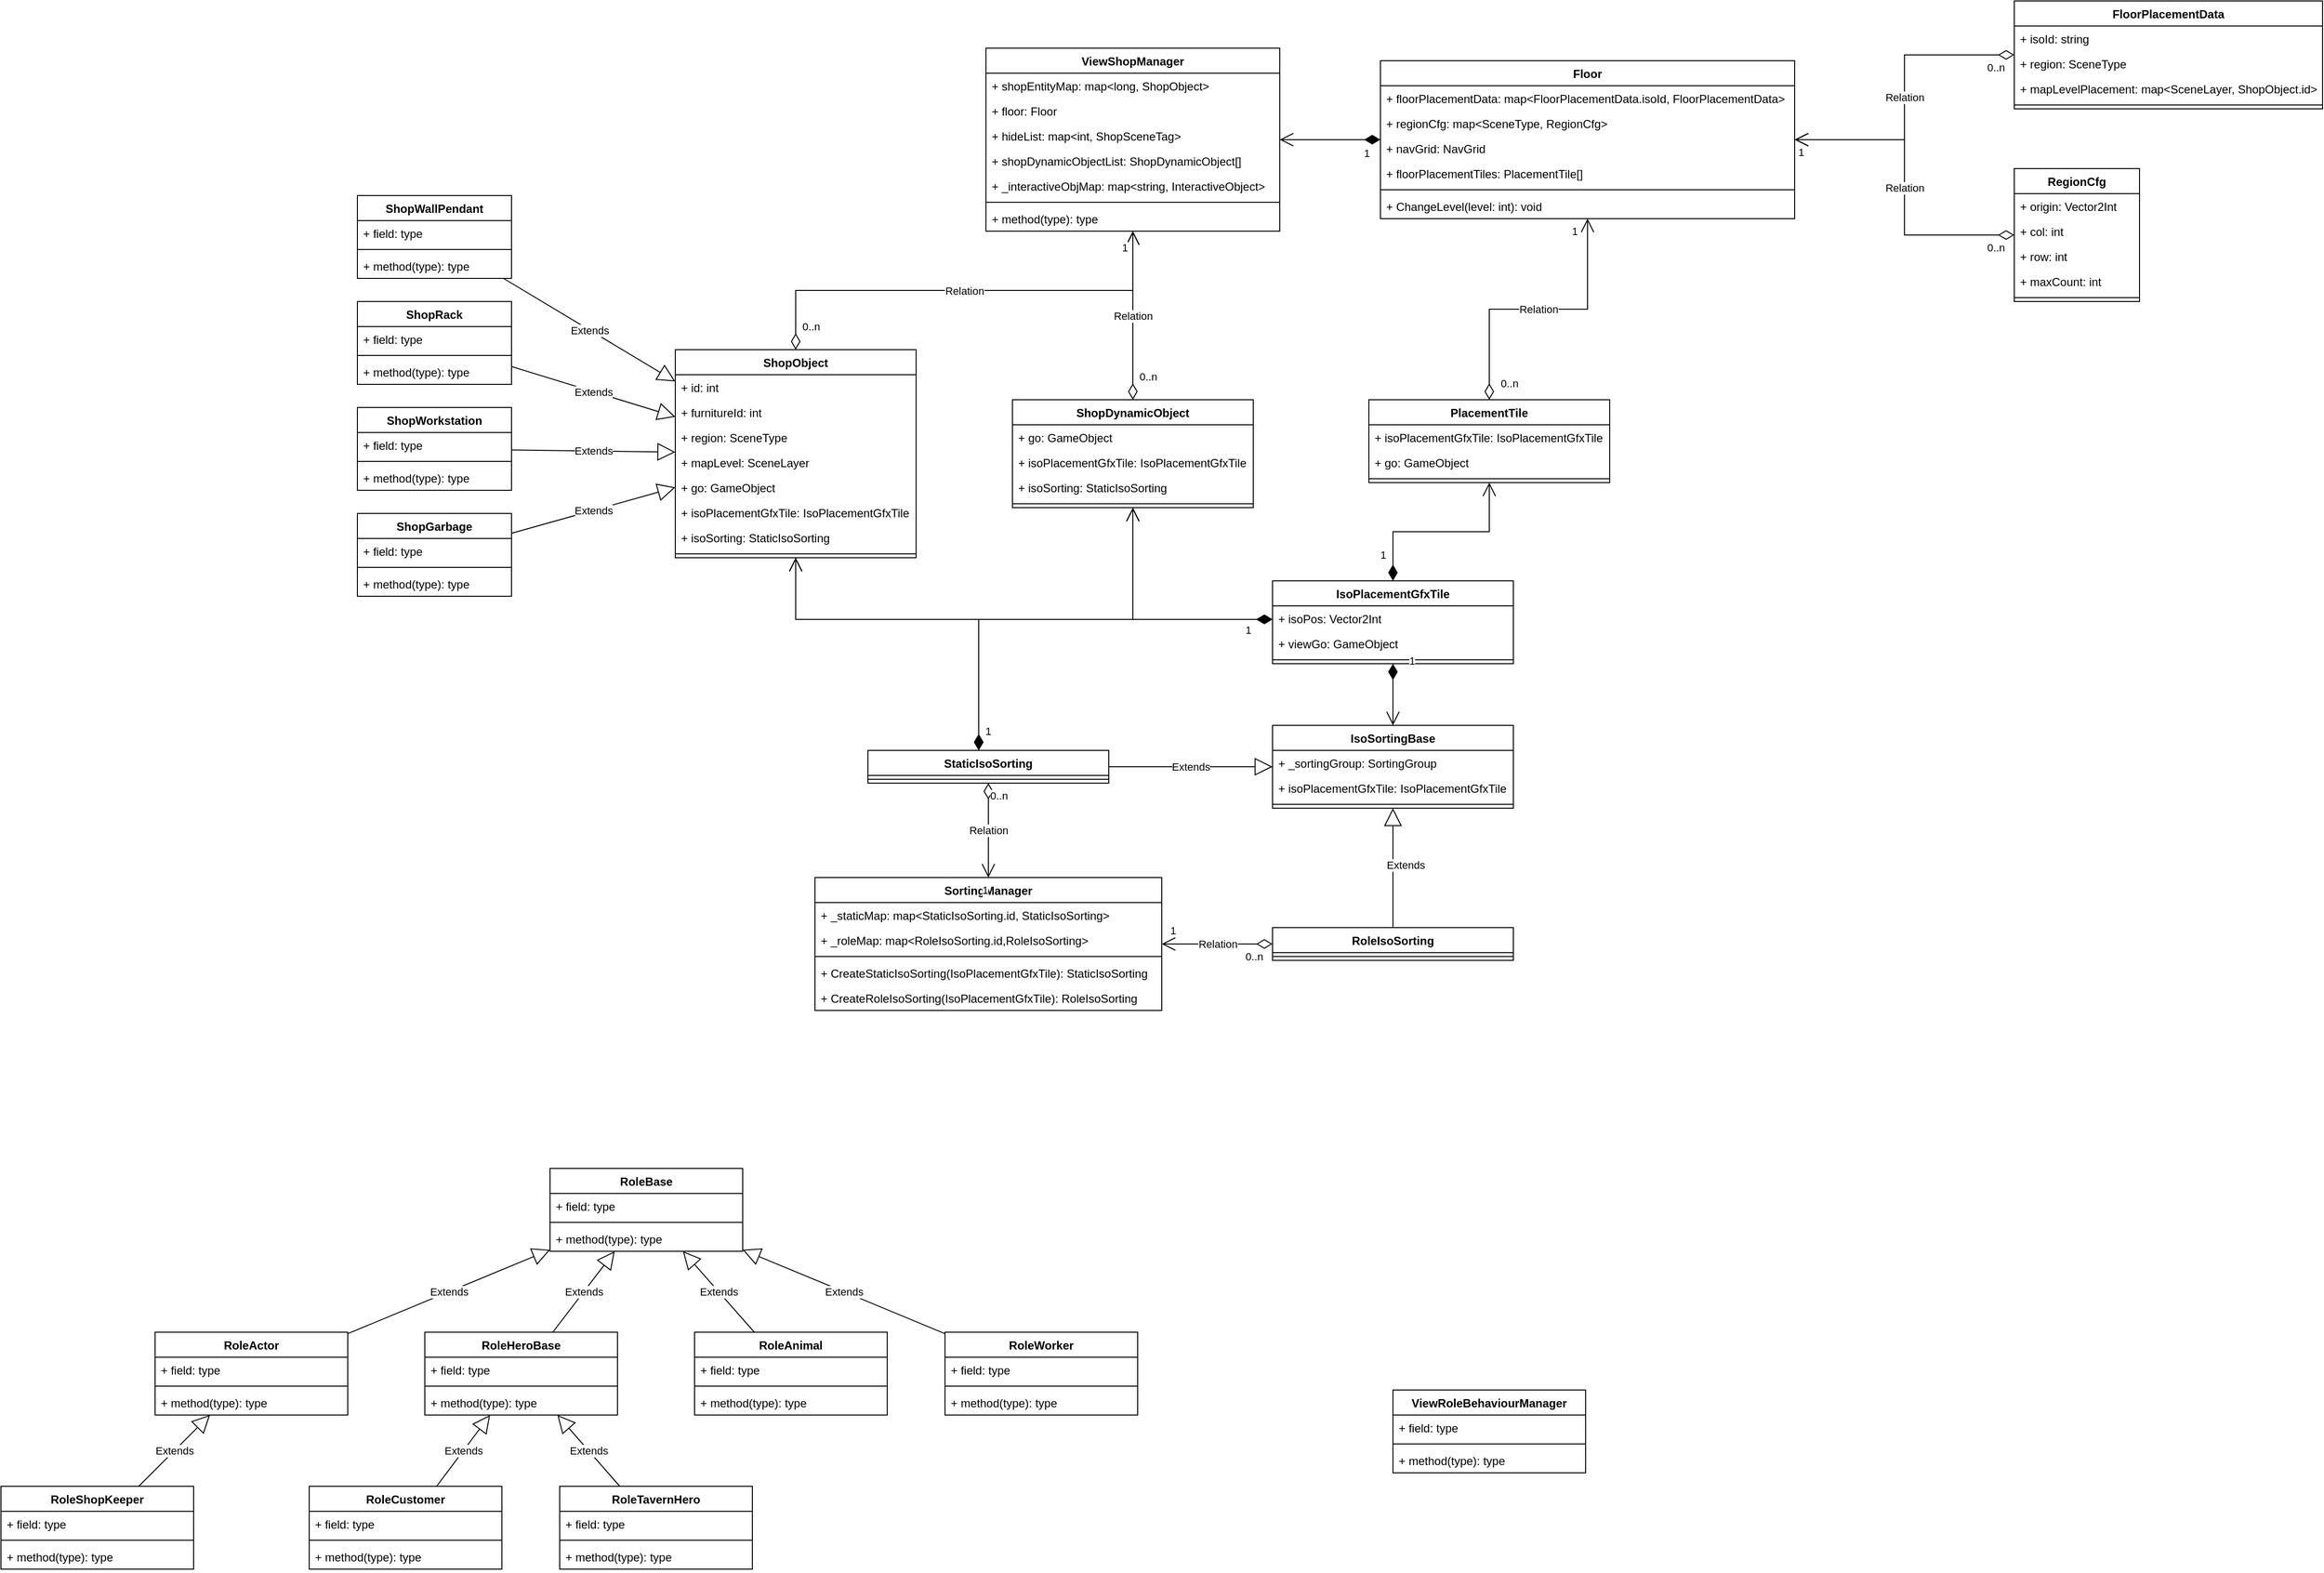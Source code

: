 <mxfile version="15.8.8" type="github" pages="3">
  <diagram id="C5RBs43oDa-KdzZeNtuy" name="Entity Relationship">
    <mxGraphModel dx="4031" dy="827" grid="1" gridSize="10" guides="1" tooltips="1" connect="1" arrows="1" fold="1" page="1" pageScale="1" pageWidth="827" pageHeight="1169" math="0" shadow="0">
      <root>
        <mxCell id="WIyWlLk6GJQsqaUBKTNV-0" />
        <mxCell id="WIyWlLk6GJQsqaUBKTNV-1" parent="WIyWlLk6GJQsqaUBKTNV-0" />
        <mxCell id="3NsNQmrFrjoGMiGwxAFX-10" value="ViewShopManager" style="swimlane;fontStyle=1;align=center;verticalAlign=top;childLayout=stackLayout;horizontal=1;startSize=26;horizontalStack=0;resizeParent=1;resizeParentMax=0;resizeLast=0;collapsible=1;marginBottom=0;" parent="WIyWlLk6GJQsqaUBKTNV-1" vertex="1">
          <mxGeometry x="-1037.5" y="77" width="305" height="190" as="geometry" />
        </mxCell>
        <mxCell id="3NsNQmrFrjoGMiGwxAFX-11" value="+ shopEntityMap: map&lt;long, ShopObject&gt;" style="text;strokeColor=none;fillColor=none;align=left;verticalAlign=top;spacingLeft=4;spacingRight=4;overflow=hidden;rotatable=0;points=[[0,0.5],[1,0.5]];portConstraint=eastwest;" parent="3NsNQmrFrjoGMiGwxAFX-10" vertex="1">
          <mxGeometry y="26" width="305" height="26" as="geometry" />
        </mxCell>
        <mxCell id="FDh-UmjY-YCLQFm3ZCuZ-17" value="+ floor: Floor" style="text;strokeColor=none;fillColor=none;align=left;verticalAlign=top;spacingLeft=4;spacingRight=4;overflow=hidden;rotatable=0;points=[[0,0.5],[1,0.5]];portConstraint=eastwest;" parent="3NsNQmrFrjoGMiGwxAFX-10" vertex="1">
          <mxGeometry y="52" width="305" height="26" as="geometry" />
        </mxCell>
        <mxCell id="CUt6h7vSf5z1mCP-LZWJ-0" value="+ hideList: map&lt;int, ShopSceneTag&gt;" style="text;strokeColor=none;fillColor=none;align=left;verticalAlign=top;spacingLeft=4;spacingRight=4;overflow=hidden;rotatable=0;points=[[0,0.5],[1,0.5]];portConstraint=eastwest;" vertex="1" parent="3NsNQmrFrjoGMiGwxAFX-10">
          <mxGeometry y="78" width="305" height="26" as="geometry" />
        </mxCell>
        <mxCell id="CUt6h7vSf5z1mCP-LZWJ-1" value="+ shopDynamicObjectList: ShopDynamicObject[]" style="text;strokeColor=none;fillColor=none;align=left;verticalAlign=top;spacingLeft=4;spacingRight=4;overflow=hidden;rotatable=0;points=[[0,0.5],[1,0.5]];portConstraint=eastwest;" vertex="1" parent="3NsNQmrFrjoGMiGwxAFX-10">
          <mxGeometry y="104" width="305" height="26" as="geometry" />
        </mxCell>
        <mxCell id="CUt6h7vSf5z1mCP-LZWJ-10" value="+ _interactiveObjMap: map&lt;string, InteractiveObject&gt;" style="text;strokeColor=none;fillColor=none;align=left;verticalAlign=top;spacingLeft=4;spacingRight=4;overflow=hidden;rotatable=0;points=[[0,0.5],[1,0.5]];portConstraint=eastwest;" vertex="1" parent="3NsNQmrFrjoGMiGwxAFX-10">
          <mxGeometry y="130" width="305" height="26" as="geometry" />
        </mxCell>
        <mxCell id="3NsNQmrFrjoGMiGwxAFX-12" value="" style="line;strokeWidth=1;fillColor=none;align=left;verticalAlign=middle;spacingTop=-1;spacingLeft=3;spacingRight=3;rotatable=0;labelPosition=right;points=[];portConstraint=eastwest;" parent="3NsNQmrFrjoGMiGwxAFX-10" vertex="1">
          <mxGeometry y="156" width="305" height="8" as="geometry" />
        </mxCell>
        <mxCell id="3NsNQmrFrjoGMiGwxAFX-13" value="+ method(type): type" style="text;strokeColor=none;fillColor=none;align=left;verticalAlign=top;spacingLeft=4;spacingRight=4;overflow=hidden;rotatable=0;points=[[0,0.5],[1,0.5]];portConstraint=eastwest;" parent="3NsNQmrFrjoGMiGwxAFX-10" vertex="1">
          <mxGeometry y="164" width="305" height="26" as="geometry" />
        </mxCell>
        <mxCell id="3NsNQmrFrjoGMiGwxAFX-16" value="ViewRoleBehaviourManager" style="swimlane;fontStyle=1;align=center;verticalAlign=top;childLayout=stackLayout;horizontal=1;startSize=26;horizontalStack=0;resizeParent=1;resizeParentMax=0;resizeLast=0;collapsible=1;marginBottom=0;" parent="WIyWlLk6GJQsqaUBKTNV-1" vertex="1">
          <mxGeometry x="-615" y="1470" width="200" height="86" as="geometry" />
        </mxCell>
        <mxCell id="3NsNQmrFrjoGMiGwxAFX-17" value="+ field: type" style="text;strokeColor=none;fillColor=none;align=left;verticalAlign=top;spacingLeft=4;spacingRight=4;overflow=hidden;rotatable=0;points=[[0,0.5],[1,0.5]];portConstraint=eastwest;" parent="3NsNQmrFrjoGMiGwxAFX-16" vertex="1">
          <mxGeometry y="26" width="200" height="26" as="geometry" />
        </mxCell>
        <mxCell id="3NsNQmrFrjoGMiGwxAFX-18" value="" style="line;strokeWidth=1;fillColor=none;align=left;verticalAlign=middle;spacingTop=-1;spacingLeft=3;spacingRight=3;rotatable=0;labelPosition=right;points=[];portConstraint=eastwest;" parent="3NsNQmrFrjoGMiGwxAFX-16" vertex="1">
          <mxGeometry y="52" width="200" height="8" as="geometry" />
        </mxCell>
        <mxCell id="3NsNQmrFrjoGMiGwxAFX-19" value="+ method(type): type" style="text;strokeColor=none;fillColor=none;align=left;verticalAlign=top;spacingLeft=4;spacingRight=4;overflow=hidden;rotatable=0;points=[[0,0.5],[1,0.5]];portConstraint=eastwest;" parent="3NsNQmrFrjoGMiGwxAFX-16" vertex="1">
          <mxGeometry y="60" width="200" height="26" as="geometry" />
        </mxCell>
        <mxCell id="3NsNQmrFrjoGMiGwxAFX-20" value="SortingManager" style="swimlane;fontStyle=1;align=center;verticalAlign=top;childLayout=stackLayout;horizontal=1;startSize=26;horizontalStack=0;resizeParent=1;resizeParentMax=0;resizeLast=0;collapsible=1;marginBottom=0;" parent="WIyWlLk6GJQsqaUBKTNV-1" vertex="1">
          <mxGeometry x="-1215" y="938" width="360" height="138" as="geometry" />
        </mxCell>
        <mxCell id="3NsNQmrFrjoGMiGwxAFX-21" value="+ _staticMap: map&lt;StaticIsoSorting.id, StaticIsoSorting&gt;" style="text;strokeColor=none;fillColor=none;align=left;verticalAlign=top;spacingLeft=4;spacingRight=4;overflow=hidden;rotatable=0;points=[[0,0.5],[1,0.5]];portConstraint=eastwest;" parent="3NsNQmrFrjoGMiGwxAFX-20" vertex="1">
          <mxGeometry y="26" width="360" height="26" as="geometry" />
        </mxCell>
        <mxCell id="3NsNQmrFrjoGMiGwxAFX-23" value="+ _roleMap: map&lt;RoleIsoSorting.id,RoleIsoSorting&gt;" style="text;strokeColor=none;fillColor=none;align=left;verticalAlign=top;spacingLeft=4;spacingRight=4;overflow=hidden;rotatable=0;points=[[0,0.5],[1,0.5]];portConstraint=eastwest;" parent="3NsNQmrFrjoGMiGwxAFX-20" vertex="1">
          <mxGeometry y="52" width="360" height="26" as="geometry" />
        </mxCell>
        <mxCell id="3NsNQmrFrjoGMiGwxAFX-22" value="" style="line;strokeWidth=1;fillColor=none;align=left;verticalAlign=middle;spacingTop=-1;spacingLeft=3;spacingRight=3;rotatable=0;labelPosition=right;points=[];portConstraint=eastwest;" parent="3NsNQmrFrjoGMiGwxAFX-20" vertex="1">
          <mxGeometry y="78" width="360" height="8" as="geometry" />
        </mxCell>
        <mxCell id="CUt6h7vSf5z1mCP-LZWJ-11" value="+ CreateStaticIsoSorting(IsoPlacementGfxTile): StaticIsoSorting" style="text;strokeColor=none;fillColor=none;align=left;verticalAlign=top;spacingLeft=4;spacingRight=4;overflow=hidden;rotatable=0;points=[[0,0.5],[1,0.5]];portConstraint=eastwest;" vertex="1" parent="3NsNQmrFrjoGMiGwxAFX-20">
          <mxGeometry y="86" width="360" height="26" as="geometry" />
        </mxCell>
        <mxCell id="CUt6h7vSf5z1mCP-LZWJ-12" value="+ CreateRoleIsoSorting(IsoPlacementGfxTile): RoleIsoSorting" style="text;strokeColor=none;fillColor=none;align=left;verticalAlign=top;spacingLeft=4;spacingRight=4;overflow=hidden;rotatable=0;points=[[0,0.5],[1,0.5]];portConstraint=eastwest;" vertex="1" parent="3NsNQmrFrjoGMiGwxAFX-20">
          <mxGeometry y="112" width="360" height="26" as="geometry" />
        </mxCell>
        <mxCell id="3NsNQmrFrjoGMiGwxAFX-28" value="ShopObject" style="swimlane;fontStyle=1;align=center;verticalAlign=top;childLayout=stackLayout;horizontal=1;startSize=26;horizontalStack=0;resizeParent=1;resizeParentMax=0;resizeLast=0;collapsible=1;marginBottom=0;" parent="WIyWlLk6GJQsqaUBKTNV-1" vertex="1">
          <mxGeometry x="-1360" y="390" width="250" height="216" as="geometry" />
        </mxCell>
        <mxCell id="3NsNQmrFrjoGMiGwxAFX-29" value="+ id: int" style="text;strokeColor=none;fillColor=none;align=left;verticalAlign=top;spacingLeft=4;spacingRight=4;overflow=hidden;rotatable=0;points=[[0,0.5],[1,0.5]];portConstraint=eastwest;" parent="3NsNQmrFrjoGMiGwxAFX-28" vertex="1">
          <mxGeometry y="26" width="250" height="26" as="geometry" />
        </mxCell>
        <mxCell id="3NsNQmrFrjoGMiGwxAFX-32" value="+ furnitureId: int" style="text;strokeColor=none;fillColor=none;align=left;verticalAlign=top;spacingLeft=4;spacingRight=4;overflow=hidden;rotatable=0;points=[[0,0.5],[1,0.5]];portConstraint=eastwest;" parent="3NsNQmrFrjoGMiGwxAFX-28" vertex="1">
          <mxGeometry y="52" width="250" height="26" as="geometry" />
        </mxCell>
        <mxCell id="3NsNQmrFrjoGMiGwxAFX-45" value="+ region: SceneType" style="text;strokeColor=none;fillColor=none;align=left;verticalAlign=top;spacingLeft=4;spacingRight=4;overflow=hidden;rotatable=0;points=[[0,0.5],[1,0.5]];portConstraint=eastwest;" parent="3NsNQmrFrjoGMiGwxAFX-28" vertex="1">
          <mxGeometry y="78" width="250" height="26" as="geometry" />
        </mxCell>
        <mxCell id="3NsNQmrFrjoGMiGwxAFX-50" value="+ mapLevel: SceneLayer" style="text;strokeColor=none;fillColor=none;align=left;verticalAlign=top;spacingLeft=4;spacingRight=4;overflow=hidden;rotatable=0;points=[[0,0.5],[1,0.5]];portConstraint=eastwest;" parent="3NsNQmrFrjoGMiGwxAFX-28" vertex="1">
          <mxGeometry y="104" width="250" height="26" as="geometry" />
        </mxCell>
        <mxCell id="3NsNQmrFrjoGMiGwxAFX-64" value="+ go: GameObject" style="text;strokeColor=none;fillColor=none;align=left;verticalAlign=top;spacingLeft=4;spacingRight=4;overflow=hidden;rotatable=0;points=[[0,0.5],[1,0.5]];portConstraint=eastwest;" parent="3NsNQmrFrjoGMiGwxAFX-28" vertex="1">
          <mxGeometry y="130" width="250" height="26" as="geometry" />
        </mxCell>
        <mxCell id="3NsNQmrFrjoGMiGwxAFX-59" value="+ isoPlacementGfxTile: IsoPlacementGfxTile" style="text;strokeColor=none;fillColor=none;align=left;verticalAlign=top;spacingLeft=4;spacingRight=4;overflow=hidden;rotatable=0;points=[[0,0.5],[1,0.5]];portConstraint=eastwest;" parent="3NsNQmrFrjoGMiGwxAFX-28" vertex="1">
          <mxGeometry y="156" width="250" height="26" as="geometry" />
        </mxCell>
        <mxCell id="CUt6h7vSf5z1mCP-LZWJ-41" value="+ isoSorting: StaticIsoSorting" style="text;strokeColor=none;fillColor=none;align=left;verticalAlign=top;spacingLeft=4;spacingRight=4;overflow=hidden;rotatable=0;points=[[0,0.5],[1,0.5]];portConstraint=eastwest;" vertex="1" parent="3NsNQmrFrjoGMiGwxAFX-28">
          <mxGeometry y="182" width="250" height="26" as="geometry" />
        </mxCell>
        <mxCell id="3NsNQmrFrjoGMiGwxAFX-30" value="" style="line;strokeWidth=1;fillColor=none;align=left;verticalAlign=middle;spacingTop=-1;spacingLeft=3;spacingRight=3;rotatable=0;labelPosition=right;points=[];portConstraint=eastwest;" parent="3NsNQmrFrjoGMiGwxAFX-28" vertex="1">
          <mxGeometry y="208" width="250" height="8" as="geometry" />
        </mxCell>
        <mxCell id="3NsNQmrFrjoGMiGwxAFX-65" value="IsoPlacementGfxTile" style="swimlane;fontStyle=1;align=center;verticalAlign=top;childLayout=stackLayout;horizontal=1;startSize=26;horizontalStack=0;resizeParent=1;resizeParentMax=0;resizeLast=0;collapsible=1;marginBottom=0;" parent="WIyWlLk6GJQsqaUBKTNV-1" vertex="1">
          <mxGeometry x="-740" y="630" width="250" height="86" as="geometry" />
        </mxCell>
        <mxCell id="3NsNQmrFrjoGMiGwxAFX-61" value="+ isoPos: Vector2Int" style="text;strokeColor=none;fillColor=none;align=left;verticalAlign=top;spacingLeft=4;spacingRight=4;overflow=hidden;rotatable=0;points=[[0,0.5],[1,0.5]];portConstraint=eastwest;" parent="3NsNQmrFrjoGMiGwxAFX-65" vertex="1">
          <mxGeometry y="26" width="250" height="26" as="geometry" />
        </mxCell>
        <mxCell id="3NsNQmrFrjoGMiGwxAFX-62" value="+ viewGo: GameObject" style="text;strokeColor=none;fillColor=none;align=left;verticalAlign=top;spacingLeft=4;spacingRight=4;overflow=hidden;rotatable=0;points=[[0,0.5],[1,0.5]];portConstraint=eastwest;" parent="3NsNQmrFrjoGMiGwxAFX-65" vertex="1">
          <mxGeometry y="52" width="250" height="26" as="geometry" />
        </mxCell>
        <mxCell id="3NsNQmrFrjoGMiGwxAFX-72" value="" style="line;strokeWidth=1;fillColor=none;align=left;verticalAlign=middle;spacingTop=-1;spacingLeft=3;spacingRight=3;rotatable=0;labelPosition=right;points=[];portConstraint=eastwest;" parent="3NsNQmrFrjoGMiGwxAFX-65" vertex="1">
          <mxGeometry y="78" width="250" height="8" as="geometry" />
        </mxCell>
        <mxCell id="3NsNQmrFrjoGMiGwxAFX-75" value="ShopWallPendant" style="swimlane;fontStyle=1;align=center;verticalAlign=top;childLayout=stackLayout;horizontal=1;startSize=26;horizontalStack=0;resizeParent=1;resizeParentMax=0;resizeLast=0;collapsible=1;marginBottom=0;" parent="WIyWlLk6GJQsqaUBKTNV-1" vertex="1">
          <mxGeometry x="-1690" y="230" width="160" height="86" as="geometry" />
        </mxCell>
        <mxCell id="3NsNQmrFrjoGMiGwxAFX-76" value="+ field: type" style="text;strokeColor=none;fillColor=none;align=left;verticalAlign=top;spacingLeft=4;spacingRight=4;overflow=hidden;rotatable=0;points=[[0,0.5],[1,0.5]];portConstraint=eastwest;" parent="3NsNQmrFrjoGMiGwxAFX-75" vertex="1">
          <mxGeometry y="26" width="160" height="26" as="geometry" />
        </mxCell>
        <mxCell id="3NsNQmrFrjoGMiGwxAFX-77" value="" style="line;strokeWidth=1;fillColor=none;align=left;verticalAlign=middle;spacingTop=-1;spacingLeft=3;spacingRight=3;rotatable=0;labelPosition=right;points=[];portConstraint=eastwest;" parent="3NsNQmrFrjoGMiGwxAFX-75" vertex="1">
          <mxGeometry y="52" width="160" height="8" as="geometry" />
        </mxCell>
        <mxCell id="3NsNQmrFrjoGMiGwxAFX-78" value="+ method(type): type" style="text;strokeColor=none;fillColor=none;align=left;verticalAlign=top;spacingLeft=4;spacingRight=4;overflow=hidden;rotatable=0;points=[[0,0.5],[1,0.5]];portConstraint=eastwest;" parent="3NsNQmrFrjoGMiGwxAFX-75" vertex="1">
          <mxGeometry y="60" width="160" height="26" as="geometry" />
        </mxCell>
        <mxCell id="3NsNQmrFrjoGMiGwxAFX-79" value="ShopRack" style="swimlane;fontStyle=1;align=center;verticalAlign=top;childLayout=stackLayout;horizontal=1;startSize=26;horizontalStack=0;resizeParent=1;resizeParentMax=0;resizeLast=0;collapsible=1;marginBottom=0;" parent="WIyWlLk6GJQsqaUBKTNV-1" vertex="1">
          <mxGeometry x="-1690" y="340" width="160" height="86" as="geometry" />
        </mxCell>
        <mxCell id="3NsNQmrFrjoGMiGwxAFX-80" value="+ field: type" style="text;strokeColor=none;fillColor=none;align=left;verticalAlign=top;spacingLeft=4;spacingRight=4;overflow=hidden;rotatable=0;points=[[0,0.5],[1,0.5]];portConstraint=eastwest;" parent="3NsNQmrFrjoGMiGwxAFX-79" vertex="1">
          <mxGeometry y="26" width="160" height="26" as="geometry" />
        </mxCell>
        <mxCell id="3NsNQmrFrjoGMiGwxAFX-81" value="" style="line;strokeWidth=1;fillColor=none;align=left;verticalAlign=middle;spacingTop=-1;spacingLeft=3;spacingRight=3;rotatable=0;labelPosition=right;points=[];portConstraint=eastwest;" parent="3NsNQmrFrjoGMiGwxAFX-79" vertex="1">
          <mxGeometry y="52" width="160" height="8" as="geometry" />
        </mxCell>
        <mxCell id="3NsNQmrFrjoGMiGwxAFX-82" value="+ method(type): type" style="text;strokeColor=none;fillColor=none;align=left;verticalAlign=top;spacingLeft=4;spacingRight=4;overflow=hidden;rotatable=0;points=[[0,0.5],[1,0.5]];portConstraint=eastwest;" parent="3NsNQmrFrjoGMiGwxAFX-79" vertex="1">
          <mxGeometry y="60" width="160" height="26" as="geometry" />
        </mxCell>
        <mxCell id="3NsNQmrFrjoGMiGwxAFX-83" value="ShopWorkstation" style="swimlane;fontStyle=1;align=center;verticalAlign=top;childLayout=stackLayout;horizontal=1;startSize=26;horizontalStack=0;resizeParent=1;resizeParentMax=0;resizeLast=0;collapsible=1;marginBottom=0;" parent="WIyWlLk6GJQsqaUBKTNV-1" vertex="1">
          <mxGeometry x="-1690" y="450" width="160" height="86" as="geometry" />
        </mxCell>
        <mxCell id="3NsNQmrFrjoGMiGwxAFX-84" value="+ field: type" style="text;strokeColor=none;fillColor=none;align=left;verticalAlign=top;spacingLeft=4;spacingRight=4;overflow=hidden;rotatable=0;points=[[0,0.5],[1,0.5]];portConstraint=eastwest;" parent="3NsNQmrFrjoGMiGwxAFX-83" vertex="1">
          <mxGeometry y="26" width="160" height="26" as="geometry" />
        </mxCell>
        <mxCell id="3NsNQmrFrjoGMiGwxAFX-85" value="" style="line;strokeWidth=1;fillColor=none;align=left;verticalAlign=middle;spacingTop=-1;spacingLeft=3;spacingRight=3;rotatable=0;labelPosition=right;points=[];portConstraint=eastwest;" parent="3NsNQmrFrjoGMiGwxAFX-83" vertex="1">
          <mxGeometry y="52" width="160" height="8" as="geometry" />
        </mxCell>
        <mxCell id="3NsNQmrFrjoGMiGwxAFX-86" value="+ method(type): type" style="text;strokeColor=none;fillColor=none;align=left;verticalAlign=top;spacingLeft=4;spacingRight=4;overflow=hidden;rotatable=0;points=[[0,0.5],[1,0.5]];portConstraint=eastwest;" parent="3NsNQmrFrjoGMiGwxAFX-83" vertex="1">
          <mxGeometry y="60" width="160" height="26" as="geometry" />
        </mxCell>
        <mxCell id="3NsNQmrFrjoGMiGwxAFX-87" value="ShopGarbage" style="swimlane;fontStyle=1;align=center;verticalAlign=top;childLayout=stackLayout;horizontal=1;startSize=26;horizontalStack=0;resizeParent=1;resizeParentMax=0;resizeLast=0;collapsible=1;marginBottom=0;" parent="WIyWlLk6GJQsqaUBKTNV-1" vertex="1">
          <mxGeometry x="-1690" y="560" width="160" height="86" as="geometry" />
        </mxCell>
        <mxCell id="3NsNQmrFrjoGMiGwxAFX-88" value="+ field: type" style="text;strokeColor=none;fillColor=none;align=left;verticalAlign=top;spacingLeft=4;spacingRight=4;overflow=hidden;rotatable=0;points=[[0,0.5],[1,0.5]];portConstraint=eastwest;" parent="3NsNQmrFrjoGMiGwxAFX-87" vertex="1">
          <mxGeometry y="26" width="160" height="26" as="geometry" />
        </mxCell>
        <mxCell id="3NsNQmrFrjoGMiGwxAFX-89" value="" style="line;strokeWidth=1;fillColor=none;align=left;verticalAlign=middle;spacingTop=-1;spacingLeft=3;spacingRight=3;rotatable=0;labelPosition=right;points=[];portConstraint=eastwest;" parent="3NsNQmrFrjoGMiGwxAFX-87" vertex="1">
          <mxGeometry y="52" width="160" height="8" as="geometry" />
        </mxCell>
        <mxCell id="3NsNQmrFrjoGMiGwxAFX-90" value="+ method(type): type" style="text;strokeColor=none;fillColor=none;align=left;verticalAlign=top;spacingLeft=4;spacingRight=4;overflow=hidden;rotatable=0;points=[[0,0.5],[1,0.5]];portConstraint=eastwest;" parent="3NsNQmrFrjoGMiGwxAFX-87" vertex="1">
          <mxGeometry y="60" width="160" height="26" as="geometry" />
        </mxCell>
        <mxCell id="3NsNQmrFrjoGMiGwxAFX-92" value="Extends" style="endArrow=block;endSize=16;endFill=0;html=1;rounded=0;" parent="WIyWlLk6GJQsqaUBKTNV-1" source="3NsNQmrFrjoGMiGwxAFX-75" target="3NsNQmrFrjoGMiGwxAFX-28" edge="1">
          <mxGeometry width="160" relative="1" as="geometry">
            <mxPoint x="-1520" y="290" as="sourcePoint" />
            <mxPoint x="-1360" y="290" as="targetPoint" />
          </mxGeometry>
        </mxCell>
        <mxCell id="3NsNQmrFrjoGMiGwxAFX-93" value="Extends" style="endArrow=block;endSize=16;endFill=0;html=1;rounded=0;" parent="WIyWlLk6GJQsqaUBKTNV-1" source="3NsNQmrFrjoGMiGwxAFX-79" target="3NsNQmrFrjoGMiGwxAFX-28" edge="1">
          <mxGeometry width="160" relative="1" as="geometry">
            <mxPoint x="-1550" y="370" as="sourcePoint" />
            <mxPoint x="-1390" y="370" as="targetPoint" />
          </mxGeometry>
        </mxCell>
        <mxCell id="3NsNQmrFrjoGMiGwxAFX-94" value="Extends" style="endArrow=block;endSize=16;endFill=0;html=1;rounded=0;" parent="WIyWlLk6GJQsqaUBKTNV-1" source="3NsNQmrFrjoGMiGwxAFX-83" target="3NsNQmrFrjoGMiGwxAFX-28" edge="1">
          <mxGeometry width="160" relative="1" as="geometry">
            <mxPoint x="-1470" y="480" as="sourcePoint" />
            <mxPoint x="-1310" y="480" as="targetPoint" />
          </mxGeometry>
        </mxCell>
        <mxCell id="3NsNQmrFrjoGMiGwxAFX-95" value="Extends" style="endArrow=block;endSize=16;endFill=0;html=1;rounded=0;" parent="WIyWlLk6GJQsqaUBKTNV-1" source="3NsNQmrFrjoGMiGwxAFX-87" target="3NsNQmrFrjoGMiGwxAFX-28" edge="1">
          <mxGeometry width="160" relative="1" as="geometry">
            <mxPoint x="-1390" y="590" as="sourcePoint" />
            <mxPoint x="-1230" y="590" as="targetPoint" />
          </mxGeometry>
        </mxCell>
        <mxCell id="3NsNQmrFrjoGMiGwxAFX-99" value="1" style="endArrow=open;html=1;endSize=12;startArrow=diamondThin;startSize=14;startFill=1;edgeStyle=orthogonalEdgeStyle;align=left;verticalAlign=bottom;rounded=0;" parent="WIyWlLk6GJQsqaUBKTNV-1" source="3NsNQmrFrjoGMiGwxAFX-65" target="3NsNQmrFrjoGMiGwxAFX-28" edge="1">
          <mxGeometry x="-0.893" y="20" relative="1" as="geometry">
            <mxPoint x="-460" y="680" as="sourcePoint" />
            <mxPoint x="-300" y="680" as="targetPoint" />
            <mxPoint as="offset" />
            <Array as="points">
              <mxPoint x="-1235" y="670" />
            </Array>
          </mxGeometry>
        </mxCell>
        <mxCell id="3NsNQmrFrjoGMiGwxAFX-101" value="Relation" style="endArrow=open;html=1;endSize=12;startArrow=diamondThin;startSize=14;startFill=0;edgeStyle=orthogonalEdgeStyle;rounded=0;exitX=0.5;exitY=0;exitDx=0;exitDy=0;" parent="WIyWlLk6GJQsqaUBKTNV-1" source="3NsNQmrFrjoGMiGwxAFX-28" target="3NsNQmrFrjoGMiGwxAFX-10" edge="1">
          <mxGeometry relative="1" as="geometry">
            <mxPoint x="-650" y="370" as="sourcePoint" />
            <mxPoint x="-490" y="370" as="targetPoint" />
          </mxGeometry>
        </mxCell>
        <mxCell id="3NsNQmrFrjoGMiGwxAFX-102" value="0..n" style="edgeLabel;resizable=0;html=1;align=left;verticalAlign=top;" parent="3NsNQmrFrjoGMiGwxAFX-101" connectable="0" vertex="1">
          <mxGeometry x="-1" relative="1" as="geometry">
            <mxPoint x="5" y="-37" as="offset" />
          </mxGeometry>
        </mxCell>
        <mxCell id="3NsNQmrFrjoGMiGwxAFX-103" value="1" style="edgeLabel;resizable=0;html=1;align=right;verticalAlign=top;" parent="3NsNQmrFrjoGMiGwxAFX-101" connectable="0" vertex="1">
          <mxGeometry x="1" relative="1" as="geometry">
            <mxPoint x="-5" y="4" as="offset" />
          </mxGeometry>
        </mxCell>
        <mxCell id="FDh-UmjY-YCLQFm3ZCuZ-13" value="Floor" style="swimlane;fontStyle=1;align=center;verticalAlign=top;childLayout=stackLayout;horizontal=1;startSize=26;horizontalStack=0;resizeParent=1;resizeParentMax=0;resizeLast=0;collapsible=1;marginBottom=0;" parent="WIyWlLk6GJQsqaUBKTNV-1" vertex="1">
          <mxGeometry x="-628" y="90" width="430" height="164" as="geometry" />
        </mxCell>
        <mxCell id="FDh-UmjY-YCLQFm3ZCuZ-36" value="+ floorPlacementData: map&lt;FloorPlacementData.isoId, FloorPlacementData&gt;" style="text;strokeColor=none;fillColor=none;align=left;verticalAlign=top;spacingLeft=4;spacingRight=4;overflow=hidden;rotatable=0;points=[[0,0.5],[1,0.5]];portConstraint=eastwest;" parent="FDh-UmjY-YCLQFm3ZCuZ-13" vertex="1">
          <mxGeometry y="26" width="430" height="26" as="geometry" />
        </mxCell>
        <mxCell id="FDh-UmjY-YCLQFm3ZCuZ-37" value="+ regionCfg: map&lt;SceneType, RegionCfg&gt;" style="text;strokeColor=none;fillColor=none;align=left;verticalAlign=top;spacingLeft=4;spacingRight=4;overflow=hidden;rotatable=0;points=[[0,0.5],[1,0.5]];portConstraint=eastwest;" parent="FDh-UmjY-YCLQFm3ZCuZ-13" vertex="1">
          <mxGeometry y="52" width="430" height="26" as="geometry" />
        </mxCell>
        <mxCell id="FDh-UmjY-YCLQFm3ZCuZ-38" value="+ navGrid: NavGrid" style="text;strokeColor=none;fillColor=none;align=left;verticalAlign=top;spacingLeft=4;spacingRight=4;overflow=hidden;rotatable=0;points=[[0,0.5],[1,0.5]];portConstraint=eastwest;" parent="FDh-UmjY-YCLQFm3ZCuZ-13" vertex="1">
          <mxGeometry y="78" width="430" height="26" as="geometry" />
        </mxCell>
        <mxCell id="FDh-UmjY-YCLQFm3ZCuZ-14" value="+ floorPlacementTiles: PlacementTile[]" style="text;strokeColor=none;fillColor=none;align=left;verticalAlign=top;spacingLeft=4;spacingRight=4;overflow=hidden;rotatable=0;points=[[0,0.5],[1,0.5]];portConstraint=eastwest;" parent="FDh-UmjY-YCLQFm3ZCuZ-13" vertex="1">
          <mxGeometry y="104" width="430" height="26" as="geometry" />
        </mxCell>
        <mxCell id="FDh-UmjY-YCLQFm3ZCuZ-15" value="" style="line;strokeWidth=1;fillColor=none;align=left;verticalAlign=middle;spacingTop=-1;spacingLeft=3;spacingRight=3;rotatable=0;labelPosition=right;points=[];portConstraint=eastwest;" parent="FDh-UmjY-YCLQFm3ZCuZ-13" vertex="1">
          <mxGeometry y="130" width="430" height="8" as="geometry" />
        </mxCell>
        <mxCell id="GsSg4m83lihGAhcSFOZg-20" value="+ ChangeLevel(level: int): void" style="text;strokeColor=none;fillColor=none;align=left;verticalAlign=top;spacingLeft=4;spacingRight=4;overflow=hidden;rotatable=0;points=[[0,0.5],[1,0.5]];portConstraint=eastwest;" vertex="1" parent="FDh-UmjY-YCLQFm3ZCuZ-13">
          <mxGeometry y="138" width="430" height="26" as="geometry" />
        </mxCell>
        <mxCell id="FDh-UmjY-YCLQFm3ZCuZ-18" value="1" style="endArrow=open;html=1;endSize=12;startArrow=diamondThin;startSize=14;startFill=1;edgeStyle=orthogonalEdgeStyle;align=left;verticalAlign=bottom;rounded=0;fontColor=#000000;" parent="WIyWlLk6GJQsqaUBKTNV-1" source="FDh-UmjY-YCLQFm3ZCuZ-13" target="3NsNQmrFrjoGMiGwxAFX-10" edge="1">
          <mxGeometry x="-0.636" y="23" relative="1" as="geometry">
            <mxPoint x="-830" y="200" as="sourcePoint" />
            <mxPoint x="-670" y="200" as="targetPoint" />
            <mxPoint as="offset" />
          </mxGeometry>
        </mxCell>
        <mxCell id="FDh-UmjY-YCLQFm3ZCuZ-26" value="PlacementTile" style="swimlane;fontStyle=1;align=center;verticalAlign=top;childLayout=stackLayout;horizontal=1;startSize=26;horizontalStack=0;resizeParent=1;resizeParentMax=0;resizeLast=0;collapsible=1;marginBottom=0;" parent="WIyWlLk6GJQsqaUBKTNV-1" vertex="1">
          <mxGeometry x="-640" y="442" width="250" height="86" as="geometry" />
        </mxCell>
        <mxCell id="FDh-UmjY-YCLQFm3ZCuZ-30" value="+ isoPlacementGfxTile: IsoPlacementGfxTile" style="text;strokeColor=none;fillColor=none;align=left;verticalAlign=top;spacingLeft=4;spacingRight=4;overflow=hidden;rotatable=0;points=[[0,0.5],[1,0.5]];portConstraint=eastwest;" parent="FDh-UmjY-YCLQFm3ZCuZ-26" vertex="1">
          <mxGeometry y="26" width="250" height="26" as="geometry" />
        </mxCell>
        <mxCell id="GsSg4m83lihGAhcSFOZg-19" value="+ go: GameObject" style="text;strokeColor=none;fillColor=none;align=left;verticalAlign=top;spacingLeft=4;spacingRight=4;overflow=hidden;rotatable=0;points=[[0,0.5],[1,0.5]];portConstraint=eastwest;" vertex="1" parent="FDh-UmjY-YCLQFm3ZCuZ-26">
          <mxGeometry y="52" width="250" height="26" as="geometry" />
        </mxCell>
        <mxCell id="FDh-UmjY-YCLQFm3ZCuZ-28" value="" style="line;strokeWidth=1;fillColor=none;align=left;verticalAlign=middle;spacingTop=-1;spacingLeft=3;spacingRight=3;rotatable=0;labelPosition=right;points=[];portConstraint=eastwest;" parent="FDh-UmjY-YCLQFm3ZCuZ-26" vertex="1">
          <mxGeometry y="78" width="250" height="8" as="geometry" />
        </mxCell>
        <mxCell id="FDh-UmjY-YCLQFm3ZCuZ-32" value="Relation" style="endArrow=open;html=1;endSize=12;startArrow=diamondThin;startSize=14;startFill=0;edgeStyle=orthogonalEdgeStyle;rounded=0;fontColor=#000000;" parent="WIyWlLk6GJQsqaUBKTNV-1" source="FDh-UmjY-YCLQFm3ZCuZ-26" target="FDh-UmjY-YCLQFm3ZCuZ-13" edge="1">
          <mxGeometry relative="1" as="geometry">
            <mxPoint x="-290" y="300" as="sourcePoint" />
            <mxPoint x="-130" y="300" as="targetPoint" />
          </mxGeometry>
        </mxCell>
        <mxCell id="FDh-UmjY-YCLQFm3ZCuZ-33" value="0..n" style="edgeLabel;resizable=0;html=1;align=left;verticalAlign=top;labelBackgroundColor=#FFFFFF;fontColor=#000000;" parent="FDh-UmjY-YCLQFm3ZCuZ-32" connectable="0" vertex="1">
          <mxGeometry x="-1" relative="1" as="geometry">
            <mxPoint x="10" y="-30" as="offset" />
          </mxGeometry>
        </mxCell>
        <mxCell id="FDh-UmjY-YCLQFm3ZCuZ-34" value="1" style="edgeLabel;resizable=0;html=1;align=right;verticalAlign=top;labelBackgroundColor=#FFFFFF;fontColor=#000000;" parent="FDh-UmjY-YCLQFm3ZCuZ-32" connectable="0" vertex="1">
          <mxGeometry x="1" relative="1" as="geometry">
            <mxPoint x="-10" as="offset" />
          </mxGeometry>
        </mxCell>
        <mxCell id="FDh-UmjY-YCLQFm3ZCuZ-35" value="1" style="endArrow=open;html=1;endSize=12;startArrow=diamondThin;startSize=14;startFill=1;edgeStyle=orthogonalEdgeStyle;align=left;verticalAlign=bottom;rounded=0;" parent="WIyWlLk6GJQsqaUBKTNV-1" source="3NsNQmrFrjoGMiGwxAFX-65" target="FDh-UmjY-YCLQFm3ZCuZ-26" edge="1">
          <mxGeometry x="-0.818" y="15" relative="1" as="geometry">
            <mxPoint x="-370" y="552" as="sourcePoint" />
            <mxPoint x="-480" y="552" as="targetPoint" />
            <mxPoint as="offset" />
          </mxGeometry>
        </mxCell>
        <mxCell id="GsSg4m83lihGAhcSFOZg-1" value="FloorPlacementData" style="swimlane;fontStyle=1;align=center;verticalAlign=top;childLayout=stackLayout;horizontal=1;startSize=26;horizontalStack=0;resizeParent=1;resizeParentMax=0;resizeLast=0;collapsible=1;marginBottom=0;" vertex="1" parent="WIyWlLk6GJQsqaUBKTNV-1">
          <mxGeometry x="30" y="28" width="320" height="112" as="geometry" />
        </mxCell>
        <mxCell id="GsSg4m83lihGAhcSFOZg-2" value="+ isoId: string" style="text;strokeColor=none;fillColor=none;align=left;verticalAlign=top;spacingLeft=4;spacingRight=4;overflow=hidden;rotatable=0;points=[[0,0.5],[1,0.5]];portConstraint=eastwest;" vertex="1" parent="GsSg4m83lihGAhcSFOZg-1">
          <mxGeometry y="26" width="320" height="26" as="geometry" />
        </mxCell>
        <mxCell id="GsSg4m83lihGAhcSFOZg-3" value="+ region: SceneType" style="text;strokeColor=none;fillColor=none;align=left;verticalAlign=top;spacingLeft=4;spacingRight=4;overflow=hidden;rotatable=0;points=[[0,0.5],[1,0.5]];portConstraint=eastwest;" vertex="1" parent="GsSg4m83lihGAhcSFOZg-1">
          <mxGeometry y="52" width="320" height="26" as="geometry" />
        </mxCell>
        <mxCell id="GsSg4m83lihGAhcSFOZg-4" value="+ mapLevelPlacement: map&lt;SceneLayer, ShopObject.id&gt;" style="text;strokeColor=none;fillColor=none;align=left;verticalAlign=top;spacingLeft=4;spacingRight=4;overflow=hidden;rotatable=0;points=[[0,0.5],[1,0.5]];portConstraint=eastwest;" vertex="1" parent="GsSg4m83lihGAhcSFOZg-1">
          <mxGeometry y="78" width="320" height="26" as="geometry" />
        </mxCell>
        <mxCell id="GsSg4m83lihGAhcSFOZg-6" value="" style="line;strokeWidth=1;fillColor=none;align=left;verticalAlign=middle;spacingTop=-1;spacingLeft=3;spacingRight=3;rotatable=0;labelPosition=right;points=[];portConstraint=eastwest;" vertex="1" parent="GsSg4m83lihGAhcSFOZg-1">
          <mxGeometry y="104" width="320" height="8" as="geometry" />
        </mxCell>
        <mxCell id="GsSg4m83lihGAhcSFOZg-7" value="Relation" style="endArrow=open;html=1;endSize=12;startArrow=diamondThin;startSize=14;startFill=0;edgeStyle=orthogonalEdgeStyle;rounded=0;" edge="1" parent="WIyWlLk6GJQsqaUBKTNV-1" source="GsSg4m83lihGAhcSFOZg-1" target="FDh-UmjY-YCLQFm3ZCuZ-13">
          <mxGeometry relative="1" as="geometry">
            <mxPoint x="80" y="230" as="sourcePoint" />
            <mxPoint x="240" y="230" as="targetPoint" />
          </mxGeometry>
        </mxCell>
        <mxCell id="GsSg4m83lihGAhcSFOZg-8" value="0..n" style="edgeLabel;resizable=0;html=1;align=left;verticalAlign=top;" connectable="0" vertex="1" parent="GsSg4m83lihGAhcSFOZg-7">
          <mxGeometry x="-1" relative="1" as="geometry">
            <mxPoint x="-30" as="offset" />
          </mxGeometry>
        </mxCell>
        <mxCell id="GsSg4m83lihGAhcSFOZg-9" value="1" style="edgeLabel;resizable=0;html=1;align=right;verticalAlign=top;" connectable="0" vertex="1" parent="GsSg4m83lihGAhcSFOZg-7">
          <mxGeometry x="1" relative="1" as="geometry">
            <mxPoint x="10" as="offset" />
          </mxGeometry>
        </mxCell>
        <mxCell id="GsSg4m83lihGAhcSFOZg-10" value="RegionCfg" style="swimlane;fontStyle=1;align=center;verticalAlign=top;childLayout=stackLayout;horizontal=1;startSize=26;horizontalStack=0;resizeParent=1;resizeParentMax=0;resizeLast=0;collapsible=1;marginBottom=0;" vertex="1" parent="WIyWlLk6GJQsqaUBKTNV-1">
          <mxGeometry x="30" y="202" width="130" height="138" as="geometry" />
        </mxCell>
        <mxCell id="GsSg4m83lihGAhcSFOZg-11" value="+ origin: Vector2Int" style="text;strokeColor=none;fillColor=none;align=left;verticalAlign=top;spacingLeft=4;spacingRight=4;overflow=hidden;rotatable=0;points=[[0,0.5],[1,0.5]];portConstraint=eastwest;" vertex="1" parent="GsSg4m83lihGAhcSFOZg-10">
          <mxGeometry y="26" width="130" height="26" as="geometry" />
        </mxCell>
        <mxCell id="GsSg4m83lihGAhcSFOZg-12" value="+ col: int" style="text;strokeColor=none;fillColor=none;align=left;verticalAlign=top;spacingLeft=4;spacingRight=4;overflow=hidden;rotatable=0;points=[[0,0.5],[1,0.5]];portConstraint=eastwest;" vertex="1" parent="GsSg4m83lihGAhcSFOZg-10">
          <mxGeometry y="52" width="130" height="26" as="geometry" />
        </mxCell>
        <mxCell id="GsSg4m83lihGAhcSFOZg-18" value="+ row: int" style="text;strokeColor=none;fillColor=none;align=left;verticalAlign=top;spacingLeft=4;spacingRight=4;overflow=hidden;rotatable=0;points=[[0,0.5],[1,0.5]];portConstraint=eastwest;" vertex="1" parent="GsSg4m83lihGAhcSFOZg-10">
          <mxGeometry y="78" width="130" height="26" as="geometry" />
        </mxCell>
        <mxCell id="GsSg4m83lihGAhcSFOZg-13" value="+ maxCount: int" style="text;strokeColor=none;fillColor=none;align=left;verticalAlign=top;spacingLeft=4;spacingRight=4;overflow=hidden;rotatable=0;points=[[0,0.5],[1,0.5]];portConstraint=eastwest;" vertex="1" parent="GsSg4m83lihGAhcSFOZg-10">
          <mxGeometry y="104" width="130" height="26" as="geometry" />
        </mxCell>
        <mxCell id="GsSg4m83lihGAhcSFOZg-14" value="" style="line;strokeWidth=1;fillColor=none;align=left;verticalAlign=middle;spacingTop=-1;spacingLeft=3;spacingRight=3;rotatable=0;labelPosition=right;points=[];portConstraint=eastwest;" vertex="1" parent="GsSg4m83lihGAhcSFOZg-10">
          <mxGeometry y="130" width="130" height="8" as="geometry" />
        </mxCell>
        <mxCell id="GsSg4m83lihGAhcSFOZg-15" value="Relation" style="endArrow=open;html=1;endSize=12;startArrow=diamondThin;startSize=14;startFill=0;edgeStyle=orthogonalEdgeStyle;rounded=0;" edge="1" parent="WIyWlLk6GJQsqaUBKTNV-1" source="GsSg4m83lihGAhcSFOZg-10" target="FDh-UmjY-YCLQFm3ZCuZ-13">
          <mxGeometry relative="1" as="geometry">
            <mxPoint x="170" y="66" as="sourcePoint" />
            <mxPoint x="60" y="169" as="targetPoint" />
          </mxGeometry>
        </mxCell>
        <mxCell id="GsSg4m83lihGAhcSFOZg-16" value="0..n" style="edgeLabel;resizable=0;html=1;align=left;verticalAlign=top;" connectable="0" vertex="1" parent="GsSg4m83lihGAhcSFOZg-15">
          <mxGeometry x="-1" relative="1" as="geometry">
            <mxPoint x="-30" as="offset" />
          </mxGeometry>
        </mxCell>
        <mxCell id="GsSg4m83lihGAhcSFOZg-17" value="1" style="edgeLabel;resizable=0;html=1;align=right;verticalAlign=top;" connectable="0" vertex="1" parent="GsSg4m83lihGAhcSFOZg-15">
          <mxGeometry x="1" relative="1" as="geometry">
            <mxPoint x="10" as="offset" />
          </mxGeometry>
        </mxCell>
        <mxCell id="CUt6h7vSf5z1mCP-LZWJ-2" value="ShopDynamicObject" style="swimlane;fontStyle=1;align=center;verticalAlign=top;childLayout=stackLayout;horizontal=1;startSize=26;horizontalStack=0;resizeParent=1;resizeParentMax=0;resizeLast=0;collapsible=1;marginBottom=0;" vertex="1" parent="WIyWlLk6GJQsqaUBKTNV-1">
          <mxGeometry x="-1010" y="442" width="250" height="112" as="geometry" />
        </mxCell>
        <mxCell id="CUt6h7vSf5z1mCP-LZWJ-4" value="+ go: GameObject" style="text;strokeColor=none;fillColor=none;align=left;verticalAlign=top;spacingLeft=4;spacingRight=4;overflow=hidden;rotatable=0;points=[[0,0.5],[1,0.5]];portConstraint=eastwest;" vertex="1" parent="CUt6h7vSf5z1mCP-LZWJ-2">
          <mxGeometry y="26" width="250" height="26" as="geometry" />
        </mxCell>
        <mxCell id="CUt6h7vSf5z1mCP-LZWJ-3" value="+ isoPlacementGfxTile: IsoPlacementGfxTile" style="text;strokeColor=none;fillColor=none;align=left;verticalAlign=top;spacingLeft=4;spacingRight=4;overflow=hidden;rotatable=0;points=[[0,0.5],[1,0.5]];portConstraint=eastwest;" vertex="1" parent="CUt6h7vSf5z1mCP-LZWJ-2">
          <mxGeometry y="52" width="250" height="26" as="geometry" />
        </mxCell>
        <mxCell id="CUt6h7vSf5z1mCP-LZWJ-42" value="+ isoSorting: StaticIsoSorting" style="text;strokeColor=none;fillColor=none;align=left;verticalAlign=top;spacingLeft=4;spacingRight=4;overflow=hidden;rotatable=0;points=[[0,0.5],[1,0.5]];portConstraint=eastwest;" vertex="1" parent="CUt6h7vSf5z1mCP-LZWJ-2">
          <mxGeometry y="78" width="250" height="26" as="geometry" />
        </mxCell>
        <mxCell id="CUt6h7vSf5z1mCP-LZWJ-5" value="" style="line;strokeWidth=1;fillColor=none;align=left;verticalAlign=middle;spacingTop=-1;spacingLeft=3;spacingRight=3;rotatable=0;labelPosition=right;points=[];portConstraint=eastwest;" vertex="1" parent="CUt6h7vSf5z1mCP-LZWJ-2">
          <mxGeometry y="104" width="250" height="8" as="geometry" />
        </mxCell>
        <mxCell id="CUt6h7vSf5z1mCP-LZWJ-6" value="Relation" style="endArrow=open;html=1;endSize=12;startArrow=diamondThin;startSize=14;startFill=0;edgeStyle=orthogonalEdgeStyle;rounded=0;" edge="1" parent="WIyWlLk6GJQsqaUBKTNV-1" source="CUt6h7vSf5z1mCP-LZWJ-2" target="3NsNQmrFrjoGMiGwxAFX-10">
          <mxGeometry relative="1" as="geometry">
            <mxPoint x="-1225" y="400" as="sourcePoint" />
            <mxPoint x="-875" y="264" as="targetPoint" />
          </mxGeometry>
        </mxCell>
        <mxCell id="CUt6h7vSf5z1mCP-LZWJ-7" value="0..n" style="edgeLabel;resizable=0;html=1;align=left;verticalAlign=top;" connectable="0" vertex="1" parent="CUt6h7vSf5z1mCP-LZWJ-6">
          <mxGeometry x="-1" relative="1" as="geometry">
            <mxPoint x="5" y="-37" as="offset" />
          </mxGeometry>
        </mxCell>
        <mxCell id="CUt6h7vSf5z1mCP-LZWJ-8" value="1" style="edgeLabel;resizable=0;html=1;align=right;verticalAlign=top;" connectable="0" vertex="1" parent="CUt6h7vSf5z1mCP-LZWJ-6">
          <mxGeometry x="1" relative="1" as="geometry">
            <mxPoint x="-5" y="4" as="offset" />
          </mxGeometry>
        </mxCell>
        <mxCell id="CUt6h7vSf5z1mCP-LZWJ-13" value="StaticIsoSorting" style="swimlane;fontStyle=1;align=center;verticalAlign=top;childLayout=stackLayout;horizontal=1;startSize=26;horizontalStack=0;resizeParent=1;resizeParentMax=0;resizeLast=0;collapsible=1;marginBottom=0;" vertex="1" parent="WIyWlLk6GJQsqaUBKTNV-1">
          <mxGeometry x="-1160" y="806" width="250" height="34" as="geometry" />
        </mxCell>
        <mxCell id="CUt6h7vSf5z1mCP-LZWJ-16" value="" style="line;strokeWidth=1;fillColor=none;align=left;verticalAlign=middle;spacingTop=-1;spacingLeft=3;spacingRight=3;rotatable=0;labelPosition=right;points=[];portConstraint=eastwest;" vertex="1" parent="CUt6h7vSf5z1mCP-LZWJ-13">
          <mxGeometry y="26" width="250" height="8" as="geometry" />
        </mxCell>
        <mxCell id="CUt6h7vSf5z1mCP-LZWJ-17" value="RoleIsoSorting" style="swimlane;fontStyle=1;align=center;verticalAlign=top;childLayout=stackLayout;horizontal=1;startSize=26;horizontalStack=0;resizeParent=1;resizeParentMax=0;resizeLast=0;collapsible=1;marginBottom=0;" vertex="1" parent="WIyWlLk6GJQsqaUBKTNV-1">
          <mxGeometry x="-740" y="990" width="250" height="34" as="geometry" />
        </mxCell>
        <mxCell id="CUt6h7vSf5z1mCP-LZWJ-20" value="" style="line;strokeWidth=1;fillColor=none;align=left;verticalAlign=middle;spacingTop=-1;spacingLeft=3;spacingRight=3;rotatable=0;labelPosition=right;points=[];portConstraint=eastwest;" vertex="1" parent="CUt6h7vSf5z1mCP-LZWJ-17">
          <mxGeometry y="26" width="250" height="8" as="geometry" />
        </mxCell>
        <mxCell id="CUt6h7vSf5z1mCP-LZWJ-21" value="IsoSortingBase" style="swimlane;fontStyle=1;align=center;verticalAlign=top;childLayout=stackLayout;horizontal=1;startSize=26;horizontalStack=0;resizeParent=1;resizeParentMax=0;resizeLast=0;collapsible=1;marginBottom=0;" vertex="1" parent="WIyWlLk6GJQsqaUBKTNV-1">
          <mxGeometry x="-740" y="780" width="250" height="86" as="geometry" />
        </mxCell>
        <mxCell id="CUt6h7vSf5z1mCP-LZWJ-22" value="+ _sortingGroup: SortingGroup " style="text;strokeColor=none;fillColor=none;align=left;verticalAlign=top;spacingLeft=4;spacingRight=4;overflow=hidden;rotatable=0;points=[[0,0.5],[1,0.5]];portConstraint=eastwest;" vertex="1" parent="CUt6h7vSf5z1mCP-LZWJ-21">
          <mxGeometry y="26" width="250" height="26" as="geometry" />
        </mxCell>
        <mxCell id="CUt6h7vSf5z1mCP-LZWJ-25" value="+ isoPlacementGfxTile: IsoPlacementGfxTile" style="text;strokeColor=none;fillColor=none;align=left;verticalAlign=top;spacingLeft=4;spacingRight=4;overflow=hidden;rotatable=0;points=[[0,0.5],[1,0.5]];portConstraint=eastwest;" vertex="1" parent="CUt6h7vSf5z1mCP-LZWJ-21">
          <mxGeometry y="52" width="250" height="26" as="geometry" />
        </mxCell>
        <mxCell id="CUt6h7vSf5z1mCP-LZWJ-24" value="" style="line;strokeWidth=1;fillColor=none;align=left;verticalAlign=middle;spacingTop=-1;spacingLeft=3;spacingRight=3;rotatable=0;labelPosition=right;points=[];portConstraint=eastwest;" vertex="1" parent="CUt6h7vSf5z1mCP-LZWJ-21">
          <mxGeometry y="78" width="250" height="8" as="geometry" />
        </mxCell>
        <mxCell id="CUt6h7vSf5z1mCP-LZWJ-26" value="Extends" style="endArrow=block;endSize=16;endFill=0;html=1;rounded=0;" edge="1" parent="WIyWlLk6GJQsqaUBKTNV-1" source="CUt6h7vSf5z1mCP-LZWJ-13" target="CUt6h7vSf5z1mCP-LZWJ-21">
          <mxGeometry width="160" relative="1" as="geometry">
            <mxPoint x="-1250" y="870" as="sourcePoint" />
            <mxPoint x="-1090" y="870" as="targetPoint" />
          </mxGeometry>
        </mxCell>
        <mxCell id="CUt6h7vSf5z1mCP-LZWJ-27" value="Extends" style="endArrow=block;endSize=16;endFill=0;html=1;rounded=0;" edge="1" parent="WIyWlLk6GJQsqaUBKTNV-1" source="CUt6h7vSf5z1mCP-LZWJ-17" target="CUt6h7vSf5z1mCP-LZWJ-21">
          <mxGeometry x="0.048" y="-13" width="160" relative="1" as="geometry">
            <mxPoint x="-1024.8" y="910" as="sourcePoint" />
            <mxPoint x="-935.2" y="846" as="targetPoint" />
            <mxPoint as="offset" />
          </mxGeometry>
        </mxCell>
        <mxCell id="CUt6h7vSf5z1mCP-LZWJ-28" value="Relation" style="endArrow=open;html=1;endSize=12;startArrow=diamondThin;startSize=14;startFill=0;edgeStyle=orthogonalEdgeStyle;rounded=0;" edge="1" parent="WIyWlLk6GJQsqaUBKTNV-1" source="CUt6h7vSf5z1mCP-LZWJ-13" target="3NsNQmrFrjoGMiGwxAFX-20">
          <mxGeometry relative="1" as="geometry">
            <mxPoint x="-1190" y="1060" as="sourcePoint" />
            <mxPoint x="-1030" y="1060" as="targetPoint" />
          </mxGeometry>
        </mxCell>
        <mxCell id="CUt6h7vSf5z1mCP-LZWJ-29" value="0..n" style="edgeLabel;resizable=0;html=1;align=left;verticalAlign=top;" connectable="0" vertex="1" parent="CUt6h7vSf5z1mCP-LZWJ-28">
          <mxGeometry x="-1" relative="1" as="geometry" />
        </mxCell>
        <mxCell id="CUt6h7vSf5z1mCP-LZWJ-30" value="1" style="edgeLabel;resizable=0;html=1;align=right;verticalAlign=top;" connectable="0" vertex="1" parent="CUt6h7vSf5z1mCP-LZWJ-28">
          <mxGeometry x="1" relative="1" as="geometry" />
        </mxCell>
        <mxCell id="CUt6h7vSf5z1mCP-LZWJ-31" value="Relation" style="endArrow=open;html=1;endSize=12;startArrow=diamondThin;startSize=14;startFill=0;edgeStyle=orthogonalEdgeStyle;rounded=0;" edge="1" parent="WIyWlLk6GJQsqaUBKTNV-1" source="CUt6h7vSf5z1mCP-LZWJ-17" target="3NsNQmrFrjoGMiGwxAFX-20">
          <mxGeometry relative="1" as="geometry">
            <mxPoint x="-1045" y="996" as="sourcePoint" />
            <mxPoint x="-847.5" y="1070" as="targetPoint" />
          </mxGeometry>
        </mxCell>
        <mxCell id="CUt6h7vSf5z1mCP-LZWJ-32" value="0..n" style="edgeLabel;resizable=0;html=1;align=left;verticalAlign=top;" connectable="0" vertex="1" parent="CUt6h7vSf5z1mCP-LZWJ-31">
          <mxGeometry x="-1" relative="1" as="geometry">
            <mxPoint x="-30" as="offset" />
          </mxGeometry>
        </mxCell>
        <mxCell id="CUt6h7vSf5z1mCP-LZWJ-33" value="1" style="edgeLabel;resizable=0;html=1;align=right;verticalAlign=top;" connectable="0" vertex="1" parent="CUt6h7vSf5z1mCP-LZWJ-31">
          <mxGeometry x="1" relative="1" as="geometry">
            <mxPoint x="15" y="-27" as="offset" />
          </mxGeometry>
        </mxCell>
        <mxCell id="CUt6h7vSf5z1mCP-LZWJ-34" value="1" style="endArrow=open;html=1;endSize=12;startArrow=diamondThin;startSize=14;startFill=1;edgeStyle=orthogonalEdgeStyle;align=left;verticalAlign=bottom;rounded=0;" edge="1" parent="WIyWlLk6GJQsqaUBKTNV-1" source="3NsNQmrFrjoGMiGwxAFX-65" target="CUt6h7vSf5z1mCP-LZWJ-21">
          <mxGeometry x="-0.818" y="15" relative="1" as="geometry">
            <mxPoint x="-675" y="610" as="sourcePoint" />
            <mxPoint x="-505" y="538" as="targetPoint" />
            <mxPoint as="offset" />
          </mxGeometry>
        </mxCell>
        <mxCell id="CUt6h7vSf5z1mCP-LZWJ-38" value="1" style="endArrow=open;html=1;endSize=12;startArrow=diamondThin;startSize=14;startFill=1;edgeStyle=orthogonalEdgeStyle;align=left;verticalAlign=bottom;rounded=0;" edge="1" parent="WIyWlLk6GJQsqaUBKTNV-1" source="CUt6h7vSf5z1mCP-LZWJ-13" target="3NsNQmrFrjoGMiGwxAFX-28">
          <mxGeometry x="-0.942" y="-5" relative="1" as="geometry">
            <mxPoint x="-1230" y="680" as="sourcePoint" />
            <mxPoint x="-1070" y="680" as="targetPoint" />
            <Array as="points">
              <mxPoint x="-1045" y="670" />
              <mxPoint x="-1235" y="670" />
            </Array>
            <mxPoint as="offset" />
          </mxGeometry>
        </mxCell>
        <mxCell id="CUt6h7vSf5z1mCP-LZWJ-39" value="1" style="endArrow=open;html=1;endSize=12;startArrow=diamondThin;startSize=14;startFill=1;edgeStyle=orthogonalEdgeStyle;align=left;verticalAlign=bottom;rounded=0;" edge="1" parent="WIyWlLk6GJQsqaUBKTNV-1" source="CUt6h7vSf5z1mCP-LZWJ-13" target="CUt6h7vSf5z1mCP-LZWJ-2">
          <mxGeometry x="-0.945" y="-5" relative="1" as="geometry">
            <mxPoint x="-1035" y="770" as="sourcePoint" />
            <mxPoint x="-1225" y="590" as="targetPoint" />
            <Array as="points">
              <mxPoint x="-1045" y="670" />
              <mxPoint x="-885" y="670" />
            </Array>
            <mxPoint as="offset" />
          </mxGeometry>
        </mxCell>
        <mxCell id="CUt6h7vSf5z1mCP-LZWJ-40" value="1" style="endArrow=open;html=1;endSize=12;startArrow=diamondThin;startSize=14;startFill=1;edgeStyle=orthogonalEdgeStyle;align=left;verticalAlign=bottom;rounded=0;" edge="1" parent="WIyWlLk6GJQsqaUBKTNV-1" source="3NsNQmrFrjoGMiGwxAFX-65" target="CUt6h7vSf5z1mCP-LZWJ-2">
          <mxGeometry x="-0.77" y="20" relative="1" as="geometry">
            <mxPoint x="-675" y="610" as="sourcePoint" />
            <mxPoint x="-505" y="538" as="targetPoint" />
            <mxPoint as="offset" />
            <Array as="points">
              <mxPoint x="-885" y="670" />
            </Array>
          </mxGeometry>
        </mxCell>
        <mxCell id="0Zuc6nJhzMHoaFtlcg0Y-0" value="RoleBase" style="swimlane;fontStyle=1;align=center;verticalAlign=top;childLayout=stackLayout;horizontal=1;startSize=26;horizontalStack=0;resizeParent=1;resizeParentMax=0;resizeLast=0;collapsible=1;marginBottom=0;" vertex="1" parent="WIyWlLk6GJQsqaUBKTNV-1">
          <mxGeometry x="-1490" y="1240" width="200" height="86" as="geometry" />
        </mxCell>
        <mxCell id="0Zuc6nJhzMHoaFtlcg0Y-1" value="+ field: type" style="text;strokeColor=none;fillColor=none;align=left;verticalAlign=top;spacingLeft=4;spacingRight=4;overflow=hidden;rotatable=0;points=[[0,0.5],[1,0.5]];portConstraint=eastwest;" vertex="1" parent="0Zuc6nJhzMHoaFtlcg0Y-0">
          <mxGeometry y="26" width="200" height="26" as="geometry" />
        </mxCell>
        <mxCell id="0Zuc6nJhzMHoaFtlcg0Y-2" value="" style="line;strokeWidth=1;fillColor=none;align=left;verticalAlign=middle;spacingTop=-1;spacingLeft=3;spacingRight=3;rotatable=0;labelPosition=right;points=[];portConstraint=eastwest;" vertex="1" parent="0Zuc6nJhzMHoaFtlcg0Y-0">
          <mxGeometry y="52" width="200" height="8" as="geometry" />
        </mxCell>
        <mxCell id="0Zuc6nJhzMHoaFtlcg0Y-3" value="+ method(type): type" style="text;strokeColor=none;fillColor=none;align=left;verticalAlign=top;spacingLeft=4;spacingRight=4;overflow=hidden;rotatable=0;points=[[0,0.5],[1,0.5]];portConstraint=eastwest;" vertex="1" parent="0Zuc6nJhzMHoaFtlcg0Y-0">
          <mxGeometry y="60" width="200" height="26" as="geometry" />
        </mxCell>
        <mxCell id="0Zuc6nJhzMHoaFtlcg0Y-4" value="RoleActor" style="swimlane;fontStyle=1;align=center;verticalAlign=top;childLayout=stackLayout;horizontal=1;startSize=26;horizontalStack=0;resizeParent=1;resizeParentMax=0;resizeLast=0;collapsible=1;marginBottom=0;" vertex="1" parent="WIyWlLk6GJQsqaUBKTNV-1">
          <mxGeometry x="-1900" y="1410" width="200" height="86" as="geometry" />
        </mxCell>
        <mxCell id="0Zuc6nJhzMHoaFtlcg0Y-5" value="+ field: type" style="text;strokeColor=none;fillColor=none;align=left;verticalAlign=top;spacingLeft=4;spacingRight=4;overflow=hidden;rotatable=0;points=[[0,0.5],[1,0.5]];portConstraint=eastwest;" vertex="1" parent="0Zuc6nJhzMHoaFtlcg0Y-4">
          <mxGeometry y="26" width="200" height="26" as="geometry" />
        </mxCell>
        <mxCell id="0Zuc6nJhzMHoaFtlcg0Y-6" value="" style="line;strokeWidth=1;fillColor=none;align=left;verticalAlign=middle;spacingTop=-1;spacingLeft=3;spacingRight=3;rotatable=0;labelPosition=right;points=[];portConstraint=eastwest;" vertex="1" parent="0Zuc6nJhzMHoaFtlcg0Y-4">
          <mxGeometry y="52" width="200" height="8" as="geometry" />
        </mxCell>
        <mxCell id="0Zuc6nJhzMHoaFtlcg0Y-7" value="+ method(type): type" style="text;strokeColor=none;fillColor=none;align=left;verticalAlign=top;spacingLeft=4;spacingRight=4;overflow=hidden;rotatable=0;points=[[0,0.5],[1,0.5]];portConstraint=eastwest;" vertex="1" parent="0Zuc6nJhzMHoaFtlcg0Y-4">
          <mxGeometry y="60" width="200" height="26" as="geometry" />
        </mxCell>
        <mxCell id="0Zuc6nJhzMHoaFtlcg0Y-8" value="RoleHeroBase" style="swimlane;fontStyle=1;align=center;verticalAlign=top;childLayout=stackLayout;horizontal=1;startSize=26;horizontalStack=0;resizeParent=1;resizeParentMax=0;resizeLast=0;collapsible=1;marginBottom=0;" vertex="1" parent="WIyWlLk6GJQsqaUBKTNV-1">
          <mxGeometry x="-1620" y="1410" width="200" height="86" as="geometry" />
        </mxCell>
        <mxCell id="0Zuc6nJhzMHoaFtlcg0Y-9" value="+ field: type" style="text;strokeColor=none;fillColor=none;align=left;verticalAlign=top;spacingLeft=4;spacingRight=4;overflow=hidden;rotatable=0;points=[[0,0.5],[1,0.5]];portConstraint=eastwest;" vertex="1" parent="0Zuc6nJhzMHoaFtlcg0Y-8">
          <mxGeometry y="26" width="200" height="26" as="geometry" />
        </mxCell>
        <mxCell id="0Zuc6nJhzMHoaFtlcg0Y-10" value="" style="line;strokeWidth=1;fillColor=none;align=left;verticalAlign=middle;spacingTop=-1;spacingLeft=3;spacingRight=3;rotatable=0;labelPosition=right;points=[];portConstraint=eastwest;" vertex="1" parent="0Zuc6nJhzMHoaFtlcg0Y-8">
          <mxGeometry y="52" width="200" height="8" as="geometry" />
        </mxCell>
        <mxCell id="0Zuc6nJhzMHoaFtlcg0Y-11" value="+ method(type): type" style="text;strokeColor=none;fillColor=none;align=left;verticalAlign=top;spacingLeft=4;spacingRight=4;overflow=hidden;rotatable=0;points=[[0,0.5],[1,0.5]];portConstraint=eastwest;" vertex="1" parent="0Zuc6nJhzMHoaFtlcg0Y-8">
          <mxGeometry y="60" width="200" height="26" as="geometry" />
        </mxCell>
        <mxCell id="0Zuc6nJhzMHoaFtlcg0Y-12" value="RoleCustomer" style="swimlane;fontStyle=1;align=center;verticalAlign=top;childLayout=stackLayout;horizontal=1;startSize=26;horizontalStack=0;resizeParent=1;resizeParentMax=0;resizeLast=0;collapsible=1;marginBottom=0;" vertex="1" parent="WIyWlLk6GJQsqaUBKTNV-1">
          <mxGeometry x="-1740" y="1570" width="200" height="86" as="geometry" />
        </mxCell>
        <mxCell id="0Zuc6nJhzMHoaFtlcg0Y-13" value="+ field: type" style="text;strokeColor=none;fillColor=none;align=left;verticalAlign=top;spacingLeft=4;spacingRight=4;overflow=hidden;rotatable=0;points=[[0,0.5],[1,0.5]];portConstraint=eastwest;" vertex="1" parent="0Zuc6nJhzMHoaFtlcg0Y-12">
          <mxGeometry y="26" width="200" height="26" as="geometry" />
        </mxCell>
        <mxCell id="0Zuc6nJhzMHoaFtlcg0Y-14" value="" style="line;strokeWidth=1;fillColor=none;align=left;verticalAlign=middle;spacingTop=-1;spacingLeft=3;spacingRight=3;rotatable=0;labelPosition=right;points=[];portConstraint=eastwest;" vertex="1" parent="0Zuc6nJhzMHoaFtlcg0Y-12">
          <mxGeometry y="52" width="200" height="8" as="geometry" />
        </mxCell>
        <mxCell id="0Zuc6nJhzMHoaFtlcg0Y-15" value="+ method(type): type" style="text;strokeColor=none;fillColor=none;align=left;verticalAlign=top;spacingLeft=4;spacingRight=4;overflow=hidden;rotatable=0;points=[[0,0.5],[1,0.5]];portConstraint=eastwest;" vertex="1" parent="0Zuc6nJhzMHoaFtlcg0Y-12">
          <mxGeometry y="60" width="200" height="26" as="geometry" />
        </mxCell>
        <mxCell id="0Zuc6nJhzMHoaFtlcg0Y-16" value="RoleAnimal" style="swimlane;fontStyle=1;align=center;verticalAlign=top;childLayout=stackLayout;horizontal=1;startSize=26;horizontalStack=0;resizeParent=1;resizeParentMax=0;resizeLast=0;collapsible=1;marginBottom=0;" vertex="1" parent="WIyWlLk6GJQsqaUBKTNV-1">
          <mxGeometry x="-1340" y="1410" width="200" height="86" as="geometry" />
        </mxCell>
        <mxCell id="0Zuc6nJhzMHoaFtlcg0Y-17" value="+ field: type" style="text;strokeColor=none;fillColor=none;align=left;verticalAlign=top;spacingLeft=4;spacingRight=4;overflow=hidden;rotatable=0;points=[[0,0.5],[1,0.5]];portConstraint=eastwest;" vertex="1" parent="0Zuc6nJhzMHoaFtlcg0Y-16">
          <mxGeometry y="26" width="200" height="26" as="geometry" />
        </mxCell>
        <mxCell id="0Zuc6nJhzMHoaFtlcg0Y-18" value="" style="line;strokeWidth=1;fillColor=none;align=left;verticalAlign=middle;spacingTop=-1;spacingLeft=3;spacingRight=3;rotatable=0;labelPosition=right;points=[];portConstraint=eastwest;" vertex="1" parent="0Zuc6nJhzMHoaFtlcg0Y-16">
          <mxGeometry y="52" width="200" height="8" as="geometry" />
        </mxCell>
        <mxCell id="0Zuc6nJhzMHoaFtlcg0Y-19" value="+ method(type): type" style="text;strokeColor=none;fillColor=none;align=left;verticalAlign=top;spacingLeft=4;spacingRight=4;overflow=hidden;rotatable=0;points=[[0,0.5],[1,0.5]];portConstraint=eastwest;" vertex="1" parent="0Zuc6nJhzMHoaFtlcg0Y-16">
          <mxGeometry y="60" width="200" height="26" as="geometry" />
        </mxCell>
        <mxCell id="0Zuc6nJhzMHoaFtlcg0Y-20" value="RoleShopKeeper" style="swimlane;fontStyle=1;align=center;verticalAlign=top;childLayout=stackLayout;horizontal=1;startSize=26;horizontalStack=0;resizeParent=1;resizeParentMax=0;resizeLast=0;collapsible=1;marginBottom=0;" vertex="1" parent="WIyWlLk6GJQsqaUBKTNV-1">
          <mxGeometry x="-2060" y="1570" width="200" height="86" as="geometry" />
        </mxCell>
        <mxCell id="0Zuc6nJhzMHoaFtlcg0Y-21" value="+ field: type" style="text;strokeColor=none;fillColor=none;align=left;verticalAlign=top;spacingLeft=4;spacingRight=4;overflow=hidden;rotatable=0;points=[[0,0.5],[1,0.5]];portConstraint=eastwest;" vertex="1" parent="0Zuc6nJhzMHoaFtlcg0Y-20">
          <mxGeometry y="26" width="200" height="26" as="geometry" />
        </mxCell>
        <mxCell id="0Zuc6nJhzMHoaFtlcg0Y-22" value="" style="line;strokeWidth=1;fillColor=none;align=left;verticalAlign=middle;spacingTop=-1;spacingLeft=3;spacingRight=3;rotatable=0;labelPosition=right;points=[];portConstraint=eastwest;" vertex="1" parent="0Zuc6nJhzMHoaFtlcg0Y-20">
          <mxGeometry y="52" width="200" height="8" as="geometry" />
        </mxCell>
        <mxCell id="0Zuc6nJhzMHoaFtlcg0Y-23" value="+ method(type): type" style="text;strokeColor=none;fillColor=none;align=left;verticalAlign=top;spacingLeft=4;spacingRight=4;overflow=hidden;rotatable=0;points=[[0,0.5],[1,0.5]];portConstraint=eastwest;" vertex="1" parent="0Zuc6nJhzMHoaFtlcg0Y-20">
          <mxGeometry y="60" width="200" height="26" as="geometry" />
        </mxCell>
        <mxCell id="0Zuc6nJhzMHoaFtlcg0Y-24" value="RoleWorker" style="swimlane;fontStyle=1;align=center;verticalAlign=top;childLayout=stackLayout;horizontal=1;startSize=26;horizontalStack=0;resizeParent=1;resizeParentMax=0;resizeLast=0;collapsible=1;marginBottom=0;" vertex="1" parent="WIyWlLk6GJQsqaUBKTNV-1">
          <mxGeometry x="-1080" y="1410" width="200" height="86" as="geometry" />
        </mxCell>
        <mxCell id="0Zuc6nJhzMHoaFtlcg0Y-25" value="+ field: type" style="text;strokeColor=none;fillColor=none;align=left;verticalAlign=top;spacingLeft=4;spacingRight=4;overflow=hidden;rotatable=0;points=[[0,0.5],[1,0.5]];portConstraint=eastwest;" vertex="1" parent="0Zuc6nJhzMHoaFtlcg0Y-24">
          <mxGeometry y="26" width="200" height="26" as="geometry" />
        </mxCell>
        <mxCell id="0Zuc6nJhzMHoaFtlcg0Y-26" value="" style="line;strokeWidth=1;fillColor=none;align=left;verticalAlign=middle;spacingTop=-1;spacingLeft=3;spacingRight=3;rotatable=0;labelPosition=right;points=[];portConstraint=eastwest;" vertex="1" parent="0Zuc6nJhzMHoaFtlcg0Y-24">
          <mxGeometry y="52" width="200" height="8" as="geometry" />
        </mxCell>
        <mxCell id="0Zuc6nJhzMHoaFtlcg0Y-27" value="+ method(type): type" style="text;strokeColor=none;fillColor=none;align=left;verticalAlign=top;spacingLeft=4;spacingRight=4;overflow=hidden;rotatable=0;points=[[0,0.5],[1,0.5]];portConstraint=eastwest;" vertex="1" parent="0Zuc6nJhzMHoaFtlcg0Y-24">
          <mxGeometry y="60" width="200" height="26" as="geometry" />
        </mxCell>
        <mxCell id="0Zuc6nJhzMHoaFtlcg0Y-28" value="RoleTavernHero" style="swimlane;fontStyle=1;align=center;verticalAlign=top;childLayout=stackLayout;horizontal=1;startSize=26;horizontalStack=0;resizeParent=1;resizeParentMax=0;resizeLast=0;collapsible=1;marginBottom=0;" vertex="1" parent="WIyWlLk6GJQsqaUBKTNV-1">
          <mxGeometry x="-1480" y="1570" width="200" height="86" as="geometry" />
        </mxCell>
        <mxCell id="0Zuc6nJhzMHoaFtlcg0Y-29" value="+ field: type" style="text;strokeColor=none;fillColor=none;align=left;verticalAlign=top;spacingLeft=4;spacingRight=4;overflow=hidden;rotatable=0;points=[[0,0.5],[1,0.5]];portConstraint=eastwest;" vertex="1" parent="0Zuc6nJhzMHoaFtlcg0Y-28">
          <mxGeometry y="26" width="200" height="26" as="geometry" />
        </mxCell>
        <mxCell id="0Zuc6nJhzMHoaFtlcg0Y-30" value="" style="line;strokeWidth=1;fillColor=none;align=left;verticalAlign=middle;spacingTop=-1;spacingLeft=3;spacingRight=3;rotatable=0;labelPosition=right;points=[];portConstraint=eastwest;" vertex="1" parent="0Zuc6nJhzMHoaFtlcg0Y-28">
          <mxGeometry y="52" width="200" height="8" as="geometry" />
        </mxCell>
        <mxCell id="0Zuc6nJhzMHoaFtlcg0Y-31" value="+ method(type): type" style="text;strokeColor=none;fillColor=none;align=left;verticalAlign=top;spacingLeft=4;spacingRight=4;overflow=hidden;rotatable=0;points=[[0,0.5],[1,0.5]];portConstraint=eastwest;" vertex="1" parent="0Zuc6nJhzMHoaFtlcg0Y-28">
          <mxGeometry y="60" width="200" height="26" as="geometry" />
        </mxCell>
        <mxCell id="0Zuc6nJhzMHoaFtlcg0Y-33" value="Extends" style="endArrow=block;endSize=16;endFill=0;html=1;rounded=0;" edge="1" parent="WIyWlLk6GJQsqaUBKTNV-1" source="0Zuc6nJhzMHoaFtlcg0Y-8" target="0Zuc6nJhzMHoaFtlcg0Y-0">
          <mxGeometry width="160" relative="1" as="geometry">
            <mxPoint x="-1240" y="1400" as="sourcePoint" />
            <mxPoint x="-1080" y="1400" as="targetPoint" />
          </mxGeometry>
        </mxCell>
        <mxCell id="0Zuc6nJhzMHoaFtlcg0Y-34" value="Extends" style="endArrow=block;endSize=16;endFill=0;html=1;rounded=0;" edge="1" parent="WIyWlLk6GJQsqaUBKTNV-1" source="0Zuc6nJhzMHoaFtlcg0Y-4" target="0Zuc6nJhzMHoaFtlcg0Y-0">
          <mxGeometry width="160" relative="1" as="geometry">
            <mxPoint x="-1380" y="1410" as="sourcePoint" />
            <mxPoint x="-1380" y="1336" as="targetPoint" />
          </mxGeometry>
        </mxCell>
        <mxCell id="0Zuc6nJhzMHoaFtlcg0Y-35" value="Extends" style="endArrow=block;endSize=16;endFill=0;html=1;rounded=0;" edge="1" parent="WIyWlLk6GJQsqaUBKTNV-1" source="0Zuc6nJhzMHoaFtlcg0Y-12" target="0Zuc6nJhzMHoaFtlcg0Y-8">
          <mxGeometry width="160" relative="1" as="geometry">
            <mxPoint x="-1584.75" y="1410" as="sourcePoint" />
            <mxPoint x="-1455.25" y="1336" as="targetPoint" />
          </mxGeometry>
        </mxCell>
        <mxCell id="0Zuc6nJhzMHoaFtlcg0Y-36" value="Extends" style="endArrow=block;endSize=16;endFill=0;html=1;rounded=0;" edge="1" parent="WIyWlLk6GJQsqaUBKTNV-1" source="0Zuc6nJhzMHoaFtlcg0Y-28" target="0Zuc6nJhzMHoaFtlcg0Y-8">
          <mxGeometry width="160" relative="1" as="geometry">
            <mxPoint x="-1537" y="1600.984" as="sourcePoint" />
            <mxPoint x="-1425.62" y="1496" as="targetPoint" />
          </mxGeometry>
        </mxCell>
        <mxCell id="0Zuc6nJhzMHoaFtlcg0Y-37" value="Extends" style="endArrow=block;endSize=16;endFill=0;html=1;rounded=0;" edge="1" parent="WIyWlLk6GJQsqaUBKTNV-1" source="0Zuc6nJhzMHoaFtlcg0Y-16" target="0Zuc6nJhzMHoaFtlcg0Y-0">
          <mxGeometry width="160" relative="1" as="geometry">
            <mxPoint x="-1380" y="1410" as="sourcePoint" />
            <mxPoint x="-1380" y="1336" as="targetPoint" />
          </mxGeometry>
        </mxCell>
        <mxCell id="0Zuc6nJhzMHoaFtlcg0Y-38" value="Extends" style="endArrow=block;endSize=16;endFill=0;html=1;rounded=0;" edge="1" parent="WIyWlLk6GJQsqaUBKTNV-1" source="0Zuc6nJhzMHoaFtlcg0Y-20" target="0Zuc6nJhzMHoaFtlcg0Y-4">
          <mxGeometry width="160" relative="1" as="geometry">
            <mxPoint x="-1584.75" y="1410" as="sourcePoint" />
            <mxPoint x="-1455" y="1336" as="targetPoint" />
          </mxGeometry>
        </mxCell>
        <mxCell id="0Zuc6nJhzMHoaFtlcg0Y-39" value="Extends" style="endArrow=block;endSize=16;endFill=0;html=1;rounded=0;" edge="1" parent="WIyWlLk6GJQsqaUBKTNV-1" source="0Zuc6nJhzMHoaFtlcg0Y-24" target="0Zuc6nJhzMHoaFtlcg0Y-0">
          <mxGeometry width="160" relative="1" as="geometry">
            <mxPoint x="-1175.25" y="1410" as="sourcePoint" />
            <mxPoint x="-1304.75" y="1336" as="targetPoint" />
          </mxGeometry>
        </mxCell>
      </root>
    </mxGraphModel>
  </diagram>
  <diagram id="xjiaMr8jmbeQI01TPtku" name="Flow charts">
    <mxGraphModel dx="1550" dy="827" grid="1" gridSize="10" guides="1" tooltips="1" connect="1" arrows="1" fold="1" page="1" pageScale="1" pageWidth="827" pageHeight="1169" math="0" shadow="0">
      <root>
        <mxCell id="EtiIXU_wpY1y5au90doT-0" />
        <mxCell id="EtiIXU_wpY1y5au90doT-1" parent="EtiIXU_wpY1y5au90doT-0" />
        <mxCell id="EtiIXU_wpY1y5au90doT-4" value="" style="edgeStyle=orthogonalEdgeStyle;rounded=0;orthogonalLoop=1;jettySize=auto;html=1;" edge="1" parent="EtiIXU_wpY1y5au90doT-1" source="EtiIXU_wpY1y5au90doT-2" target="EtiIXU_wpY1y5au90doT-3">
          <mxGeometry relative="1" as="geometry" />
        </mxCell>
        <mxCell id="EtiIXU_wpY1y5au90doT-2" value="Register touch event" style="rounded=1;whiteSpace=wrap;html=1;" vertex="1" parent="EtiIXU_wpY1y5au90doT-1">
          <mxGeometry x="320" y="180" width="120" height="60" as="geometry" />
        </mxCell>
        <mxCell id="EtiIXU_wpY1y5au90doT-6" value="" style="edgeStyle=orthogonalEdgeStyle;rounded=0;orthogonalLoop=1;jettySize=auto;html=1;" edge="1" parent="EtiIXU_wpY1y5au90doT-1" source="EtiIXU_wpY1y5au90doT-3" target="EtiIXU_wpY1y5au90doT-5">
          <mxGeometry relative="1" as="geometry" />
        </mxCell>
        <mxCell id="EtiIXU_wpY1y5au90doT-3" value="Init Scene view root" style="whiteSpace=wrap;html=1;rounded=1;" vertex="1" parent="EtiIXU_wpY1y5au90doT-1">
          <mxGeometry x="315" y="280" width="130" height="60" as="geometry" />
        </mxCell>
        <mxCell id="EtiIXU_wpY1y5au90doT-8" value="" style="edgeStyle=orthogonalEdgeStyle;rounded=0;orthogonalLoop=1;jettySize=auto;html=1;" edge="1" parent="EtiIXU_wpY1y5au90doT-1" source="EtiIXU_wpY1y5au90doT-5" target="EtiIXU_wpY1y5au90doT-7">
          <mxGeometry relative="1" as="geometry" />
        </mxCell>
        <mxCell id="EtiIXU_wpY1y5au90doT-5" value="Refresh scene object" style="whiteSpace=wrap;html=1;rounded=1;" vertex="1" parent="EtiIXU_wpY1y5au90doT-1">
          <mxGeometry x="320" y="380" width="120" height="60" as="geometry" />
        </mxCell>
        <mxCell id="EtiIXU_wpY1y5au90doT-7" value="Init scene environment" style="whiteSpace=wrap;html=1;rounded=1;" vertex="1" parent="EtiIXU_wpY1y5au90doT-1">
          <mxGeometry x="320" y="480" width="120" height="60" as="geometry" />
        </mxCell>
      </root>
    </mxGraphModel>
  </diagram>
  <diagram id="Xc-dfD_aj8YL1CMxXqpf" name="Enums">
    <mxGraphModel dx="4031" dy="827" grid="1" gridSize="10" guides="1" tooltips="1" connect="1" arrows="1" fold="1" page="1" pageScale="1" pageWidth="827" pageHeight="1169" math="0" shadow="0">
      <root>
        <mxCell id="aqchOJCvDxTG5oDl_e6Y-0" />
        <mxCell id="aqchOJCvDxTG5oDl_e6Y-1" parent="aqchOJCvDxTG5oDl_e6Y-0" />
        <mxCell id="eqdU2ZO99Jbv3_tYH498-0" value="Protocol Enums" style="swimlane;labelBackgroundColor=#FFFFFF;fontColor=#000000;" vertex="1" parent="aqchOJCvDxTG5oDl_e6Y-1">
          <mxGeometry x="-2340" y="267" width="470" height="310" as="geometry" />
        </mxCell>
        <mxCell id="eqdU2ZO99Jbv3_tYH498-1" value="SceneType" style="swimlane;fontStyle=0;childLayout=stackLayout;horizontal=1;startSize=26;fillColor=none;horizontalStack=0;resizeParent=1;resizeParentMax=0;resizeLast=0;collapsible=1;marginBottom=0;" vertex="1" parent="eqdU2ZO99Jbv3_tYH498-0">
          <mxGeometry x="60" y="50" width="140" height="208" as="geometry" />
        </mxCell>
        <mxCell id="eqdU2ZO99Jbv3_tYH498-2" value="SceneNone: 0" style="text;strokeColor=none;fillColor=none;align=left;verticalAlign=top;spacingLeft=4;spacingRight=4;overflow=hidden;rotatable=0;points=[[0,0.5],[1,0.5]];portConstraint=eastwest;" vertex="1" parent="eqdU2ZO99Jbv3_tYH498-1">
          <mxGeometry y="26" width="140" height="26" as="geometry" />
        </mxCell>
        <mxCell id="eqdU2ZO99Jbv3_tYH498-3" value="SceneExhibition: 1" style="text;strokeColor=none;fillColor=none;align=left;verticalAlign=top;spacingLeft=4;spacingRight=4;overflow=hidden;rotatable=0;points=[[0,0.5],[1,0.5]];portConstraint=eastwest;" vertex="1" parent="eqdU2ZO99Jbv3_tYH498-1">
          <mxGeometry y="52" width="140" height="26" as="geometry" />
        </mxCell>
        <mxCell id="eqdU2ZO99Jbv3_tYH498-4" value="SceneWork: 2" style="text;strokeColor=none;fillColor=none;align=left;verticalAlign=top;spacingLeft=4;spacingRight=4;overflow=hidden;rotatable=0;points=[[0,0.5],[1,0.5]];portConstraint=eastwest;" vertex="1" parent="eqdU2ZO99Jbv3_tYH498-1">
          <mxGeometry y="78" width="140" height="26" as="geometry" />
        </mxCell>
        <mxCell id="eqdU2ZO99Jbv3_tYH498-5" value="SceneResource: 3" style="text;strokeColor=none;fillColor=none;align=left;verticalAlign=top;spacingLeft=4;spacingRight=4;overflow=hidden;rotatable=0;points=[[0,0.5],[1,0.5]];portConstraint=eastwest;" vertex="1" parent="eqdU2ZO99Jbv3_tYH498-1">
          <mxGeometry y="104" width="140" height="26" as="geometry" />
        </mxCell>
        <mxCell id="eqdU2ZO99Jbv3_tYH498-6" value="SceneBedRoom: 4" style="text;strokeColor=none;fillColor=none;align=left;verticalAlign=top;spacingLeft=4;spacingRight=4;overflow=hidden;rotatable=0;points=[[0,0.5],[1,0.5]];portConstraint=eastwest;" vertex="1" parent="eqdU2ZO99Jbv3_tYH498-1">
          <mxGeometry y="130" width="140" height="26" as="geometry" />
        </mxCell>
        <mxCell id="eqdU2ZO99Jbv3_tYH498-7" value="SceneGarden: 5" style="text;strokeColor=none;fillColor=none;align=left;verticalAlign=top;spacingLeft=4;spacingRight=4;overflow=hidden;rotatable=0;points=[[0,0.5],[1,0.5]];portConstraint=eastwest;" vertex="1" parent="eqdU2ZO99Jbv3_tYH498-1">
          <mxGeometry y="156" width="140" height="26" as="geometry" />
        </mxCell>
        <mxCell id="eqdU2ZO99Jbv3_tYH498-8" value="SceneWall: 99" style="text;strokeColor=none;fillColor=none;align=left;verticalAlign=top;spacingLeft=4;spacingRight=4;overflow=hidden;rotatable=0;points=[[0,0.5],[1,0.5]];portConstraint=eastwest;" vertex="1" parent="eqdU2ZO99Jbv3_tYH498-1">
          <mxGeometry y="182" width="140" height="26" as="geometry" />
        </mxCell>
        <mxCell id="eqdU2ZO99Jbv3_tYH498-9" value="SceneLayer" style="swimlane;fontStyle=0;childLayout=stackLayout;horizontal=1;startSize=26;fillColor=none;horizontalStack=0;resizeParent=1;resizeParentMax=0;resizeLast=0;collapsible=1;marginBottom=0;" vertex="1" parent="eqdU2ZO99Jbv3_tYH498-0">
          <mxGeometry x="230" y="50" width="170" height="182" as="geometry" />
        </mxCell>
        <mxCell id="eqdU2ZO99Jbv3_tYH498-10" value="SceneLayerNone: 0" style="text;strokeColor=none;fillColor=none;align=left;verticalAlign=top;spacingLeft=4;spacingRight=4;overflow=hidden;rotatable=0;points=[[0,0.5],[1,0.5]];portConstraint=eastwest;" vertex="1" parent="eqdU2ZO99Jbv3_tYH498-9">
          <mxGeometry y="26" width="170" height="26" as="geometry" />
        </mxCell>
        <mxCell id="eqdU2ZO99Jbv3_tYH498-11" value="SceneLayerSurface: 1" style="text;strokeColor=none;fillColor=none;align=left;verticalAlign=top;spacingLeft=4;spacingRight=4;overflow=hidden;rotatable=0;points=[[0,0.5],[1,0.5]];portConstraint=eastwest;" vertex="1" parent="eqdU2ZO99Jbv3_tYH498-9">
          <mxGeometry y="52" width="170" height="26" as="geometry" />
        </mxCell>
        <mxCell id="eqdU2ZO99Jbv3_tYH498-12" value="SceneLayerCarpet: 2" style="text;strokeColor=none;fillColor=none;align=left;verticalAlign=top;spacingLeft=4;spacingRight=4;overflow=hidden;rotatable=0;points=[[0,0.5],[1,0.5]];portConstraint=eastwest;" vertex="1" parent="eqdU2ZO99Jbv3_tYH498-9">
          <mxGeometry y="78" width="170" height="26" as="geometry" />
        </mxCell>
        <mxCell id="eqdU2ZO99Jbv3_tYH498-13" value="SceneLayerWall: 3" style="text;strokeColor=none;fillColor=none;align=left;verticalAlign=top;spacingLeft=4;spacingRight=4;overflow=hidden;rotatable=0;points=[[0,0.5],[1,0.5]];portConstraint=eastwest;" vertex="1" parent="eqdU2ZO99Jbv3_tYH498-9">
          <mxGeometry y="104" width="170" height="26" as="geometry" />
        </mxCell>
        <mxCell id="eqdU2ZO99Jbv3_tYH498-14" value="SceneLayerWallPendant: 4" style="text;strokeColor=none;fillColor=none;align=left;verticalAlign=top;spacingLeft=4;spacingRight=4;overflow=hidden;rotatable=0;points=[[0,0.5],[1,0.5]];portConstraint=eastwest;" vertex="1" parent="eqdU2ZO99Jbv3_tYH498-9">
          <mxGeometry y="130" width="170" height="26" as="geometry" />
        </mxCell>
        <mxCell id="eqdU2ZO99Jbv3_tYH498-15" value="SceneLayerItem: 5" style="text;strokeColor=none;fillColor=none;align=left;verticalAlign=top;spacingLeft=4;spacingRight=4;overflow=hidden;rotatable=0;points=[[0,0.5],[1,0.5]];portConstraint=eastwest;" vertex="1" parent="eqdU2ZO99Jbv3_tYH498-9">
          <mxGeometry y="156" width="170" height="26" as="geometry" />
        </mxCell>
      </root>
    </mxGraphModel>
  </diagram>
</mxfile>
